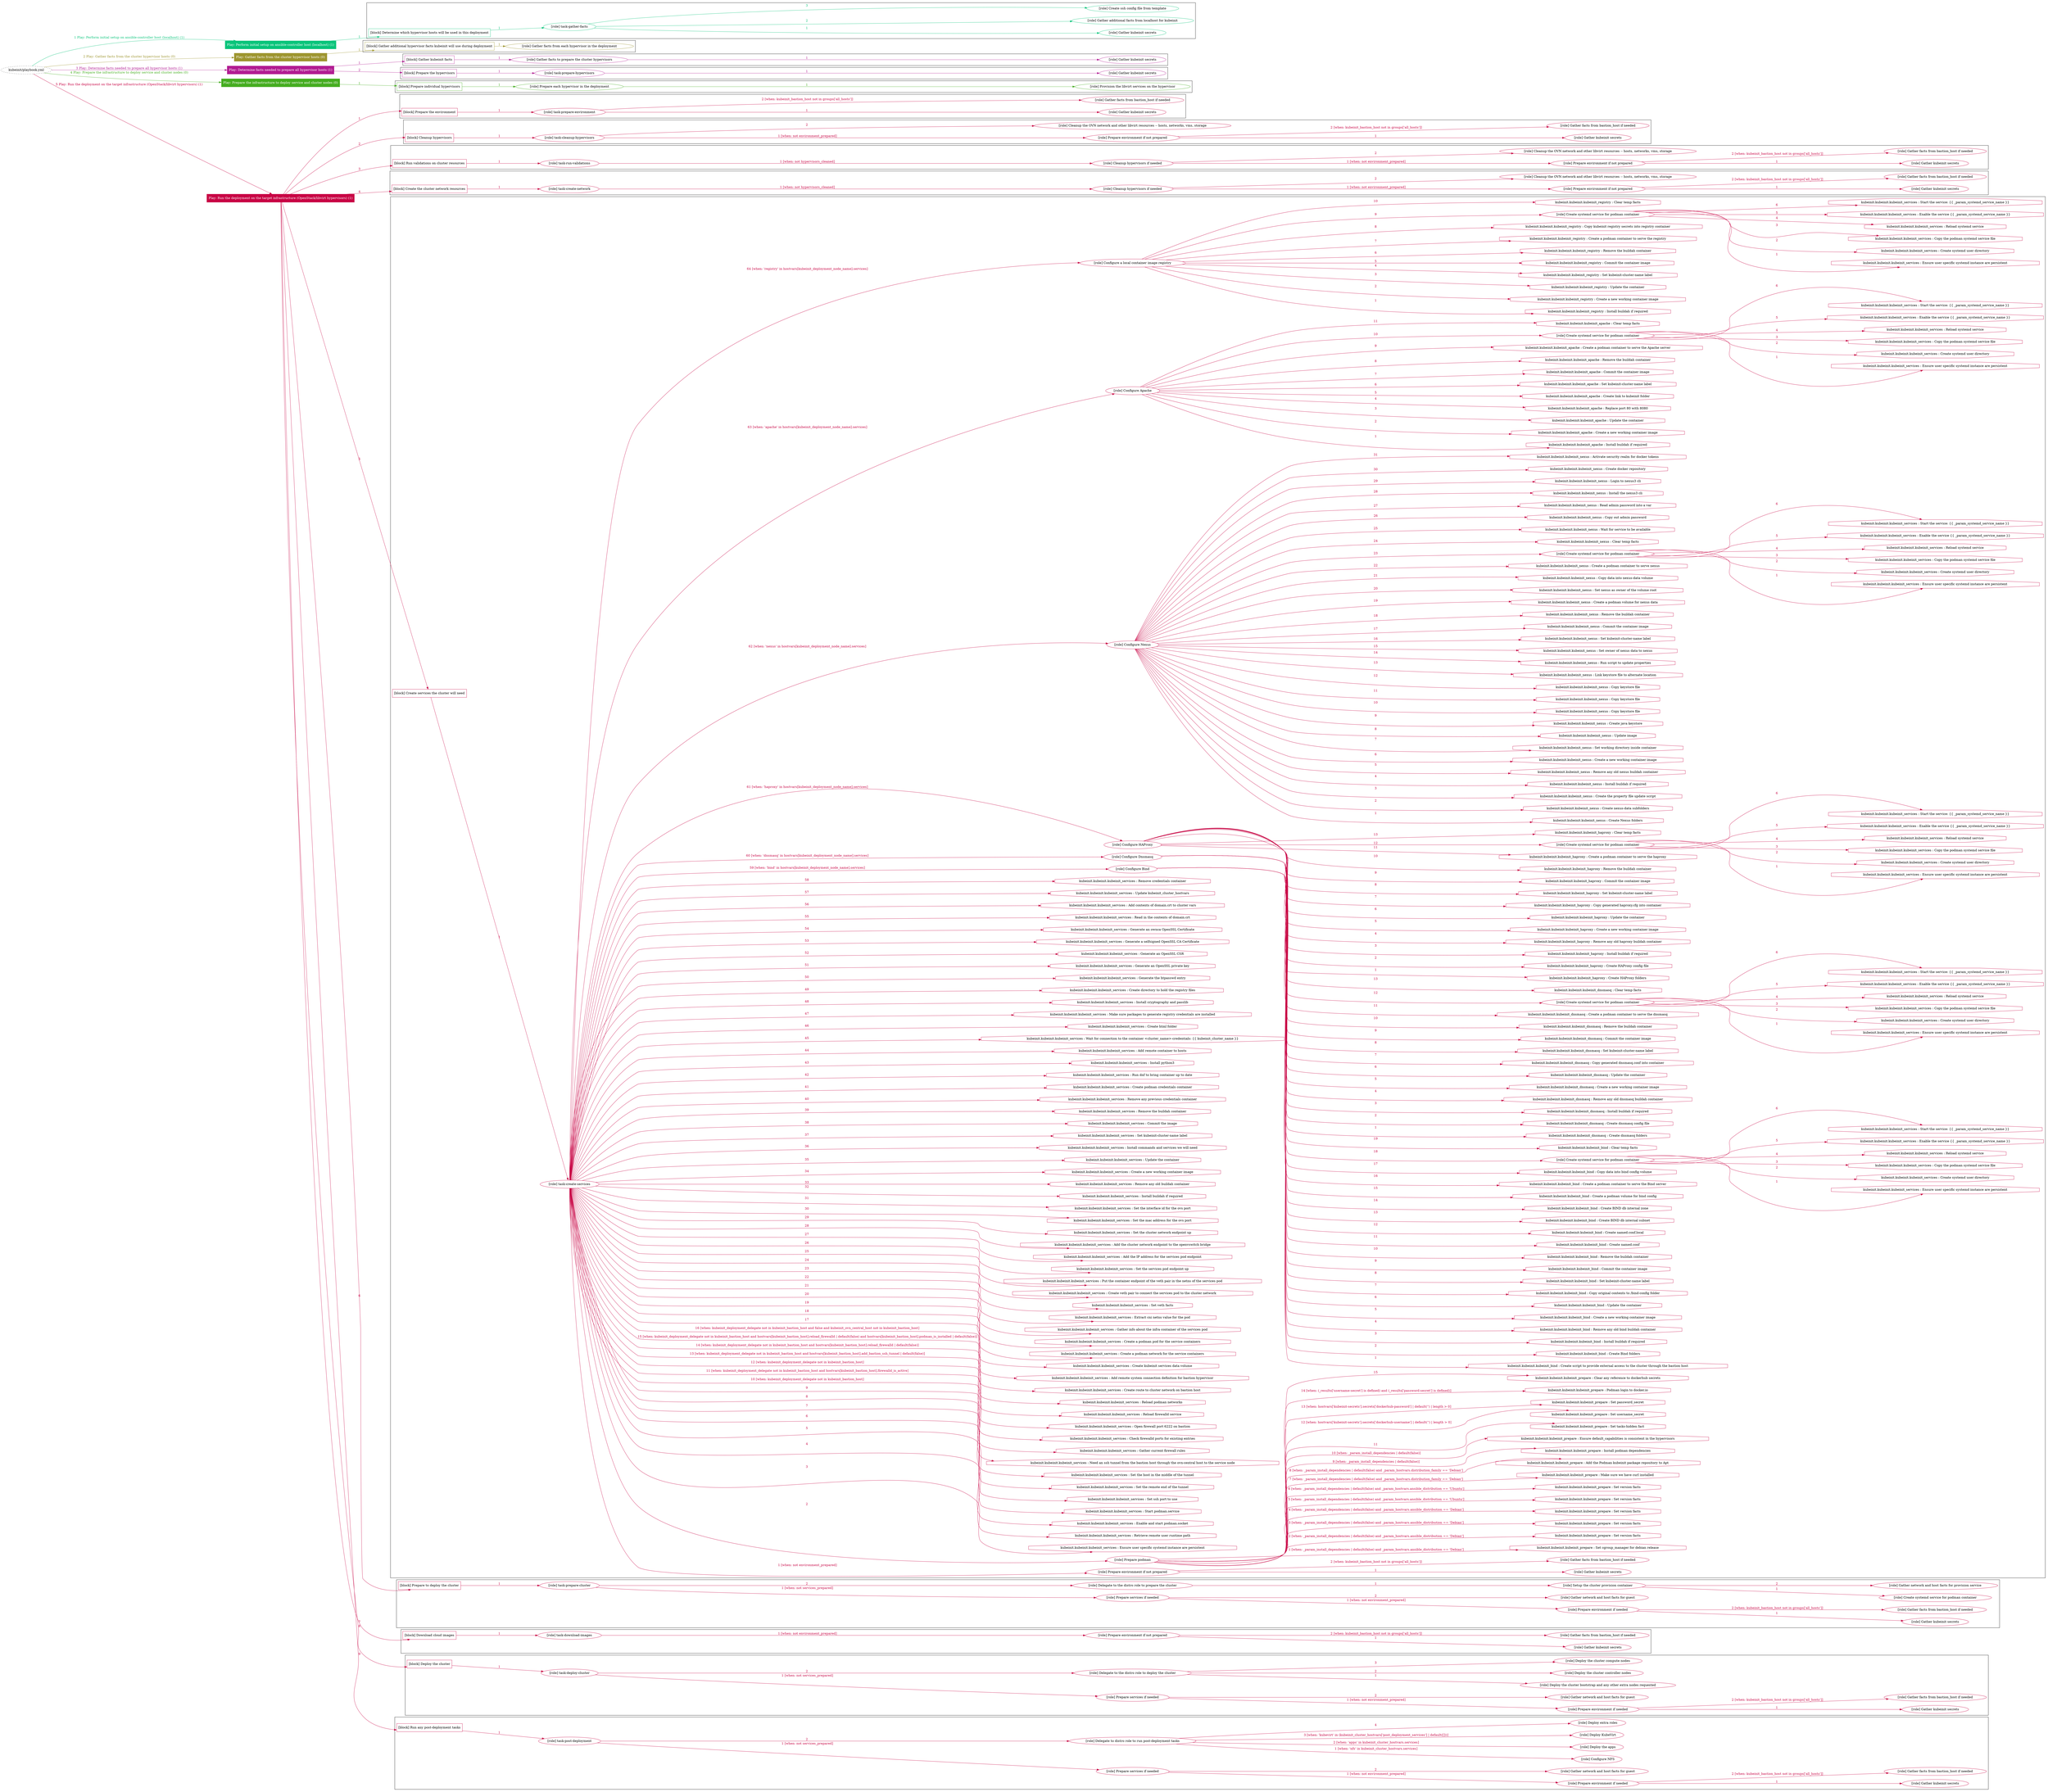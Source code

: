 digraph {
	graph [concentrate=true ordering=in rankdir=LR ratio=fill]
	edge [esep=5 sep=10]
	"kubeinit/playbook.yml" [URL="/home/runner/work/kubeinit/kubeinit/kubeinit/playbook.yml" id=playbook_a43979dc style=dotted]
	"kubeinit/playbook.yml" -> play_bb933d99 [label="1 Play: Perform initial setup on ansible-controller host (localhost) (1)" color="#08c47a" fontcolor="#08c47a" id=edge_play_bb933d99 labeltooltip="1 Play: Perform initial setup on ansible-controller host (localhost) (1)" tooltip="1 Play: Perform initial setup on ansible-controller host (localhost) (1)"]
	subgraph "Play: Perform initial setup on ansible-controller host (localhost) (1)" {
		play_bb933d99 [label="Play: Perform initial setup on ansible-controller host (localhost) (1)" URL="/home/runner/work/kubeinit/kubeinit/kubeinit/playbook.yml" color="#08c47a" fontcolor="#ffffff" id=play_bb933d99 shape=box style=filled tooltip=localhost]
		play_bb933d99 -> block_99599d6b [label=1 color="#08c47a" fontcolor="#08c47a" id=edge_block_99599d6b labeltooltip=1 tooltip=1]
		subgraph cluster_block_99599d6b {
			block_99599d6b [label="[block] Determine which hypervisor hosts will be used in this deployment" URL="/home/runner/work/kubeinit/kubeinit/kubeinit/playbook.yml" color="#08c47a" id=block_99599d6b labeltooltip="Determine which hypervisor hosts will be used in this deployment" shape=box tooltip="Determine which hypervisor hosts will be used in this deployment"]
			block_99599d6b -> role_7cde4da6 [label="1 " color="#08c47a" fontcolor="#08c47a" id=edge_role_7cde4da6 labeltooltip="1 " tooltip="1 "]
			subgraph "task-gather-facts" {
				role_7cde4da6 [label="[role] task-gather-facts" URL="/home/runner/work/kubeinit/kubeinit/kubeinit/playbook.yml" color="#08c47a" id=role_7cde4da6 tooltip="task-gather-facts"]
				role_7cde4da6 -> role_d3fc8168 [label="1 " color="#08c47a" fontcolor="#08c47a" id=edge_role_d3fc8168 labeltooltip="1 " tooltip="1 "]
				subgraph "Gather kubeinit secrets" {
					role_d3fc8168 [label="[role] Gather kubeinit secrets" URL="/home/runner/.ansible/collections/ansible_collections/kubeinit/kubeinit/roles/kubeinit_prepare/tasks/build_hypervisors_group.yml" color="#08c47a" id=role_d3fc8168 tooltip="Gather kubeinit secrets"]
				}
				role_7cde4da6 -> role_a2801f82 [label="2 " color="#08c47a" fontcolor="#08c47a" id=edge_role_a2801f82 labeltooltip="2 " tooltip="2 "]
				subgraph "Gather additional facts from localhost for kubeinit" {
					role_a2801f82 [label="[role] Gather additional facts from localhost for kubeinit" URL="/home/runner/.ansible/collections/ansible_collections/kubeinit/kubeinit/roles/kubeinit_prepare/tasks/build_hypervisors_group.yml" color="#08c47a" id=role_a2801f82 tooltip="Gather additional facts from localhost for kubeinit"]
				}
				role_7cde4da6 -> role_43a9a0d0 [label="3 " color="#08c47a" fontcolor="#08c47a" id=edge_role_43a9a0d0 labeltooltip="3 " tooltip="3 "]
				subgraph "Create ssh config file from template" {
					role_43a9a0d0 [label="[role] Create ssh config file from template" URL="/home/runner/.ansible/collections/ansible_collections/kubeinit/kubeinit/roles/kubeinit_prepare/tasks/build_hypervisors_group.yml" color="#08c47a" id=role_43a9a0d0 tooltip="Create ssh config file from template"]
				}
			}
		}
	}
	"kubeinit/playbook.yml" -> play_86f2c1d1 [label="2 Play: Gather facts from the cluster hypervisor hosts (0)" color="#9d952f" fontcolor="#9d952f" id=edge_play_86f2c1d1 labeltooltip="2 Play: Gather facts from the cluster hypervisor hosts (0)" tooltip="2 Play: Gather facts from the cluster hypervisor hosts (0)"]
	subgraph "Play: Gather facts from the cluster hypervisor hosts (0)" {
		play_86f2c1d1 [label="Play: Gather facts from the cluster hypervisor hosts (0)" URL="/home/runner/work/kubeinit/kubeinit/kubeinit/playbook.yml" color="#9d952f" fontcolor="#ffffff" id=play_86f2c1d1 shape=box style=filled tooltip="Play: Gather facts from the cluster hypervisor hosts (0)"]
		play_86f2c1d1 -> block_7160482b [label=1 color="#9d952f" fontcolor="#9d952f" id=edge_block_7160482b labeltooltip=1 tooltip=1]
		subgraph cluster_block_7160482b {
			block_7160482b [label="[block] Gather additional hypervisor facts kubeinit will use during deployment" URL="/home/runner/work/kubeinit/kubeinit/kubeinit/playbook.yml" color="#9d952f" id=block_7160482b labeltooltip="Gather additional hypervisor facts kubeinit will use during deployment" shape=box tooltip="Gather additional hypervisor facts kubeinit will use during deployment"]
			block_7160482b -> role_4f0be2be [label="1 " color="#9d952f" fontcolor="#9d952f" id=edge_role_4f0be2be labeltooltip="1 " tooltip="1 "]
			subgraph "Gather facts from each hypervisor in the deployment" {
				role_4f0be2be [label="[role] Gather facts from each hypervisor in the deployment" URL="/home/runner/work/kubeinit/kubeinit/kubeinit/playbook.yml" color="#9d952f" id=role_4f0be2be tooltip="Gather facts from each hypervisor in the deployment"]
			}
		}
	}
	"kubeinit/playbook.yml" -> play_bdf17efe [label="3 Play: Determine facts needed to prepare all hypervisor hosts (1)" color="#b11b92" fontcolor="#b11b92" id=edge_play_bdf17efe labeltooltip="3 Play: Determine facts needed to prepare all hypervisor hosts (1)" tooltip="3 Play: Determine facts needed to prepare all hypervisor hosts (1)"]
	subgraph "Play: Determine facts needed to prepare all hypervisor hosts (1)" {
		play_bdf17efe [label="Play: Determine facts needed to prepare all hypervisor hosts (1)" URL="/home/runner/work/kubeinit/kubeinit/kubeinit/playbook.yml" color="#b11b92" fontcolor="#ffffff" id=play_bdf17efe shape=box style=filled tooltip=localhost]
		play_bdf17efe -> block_c8557850 [label=1 color="#b11b92" fontcolor="#b11b92" id=edge_block_c8557850 labeltooltip=1 tooltip=1]
		subgraph cluster_block_c8557850 {
			block_c8557850 [label="[block] Gather kubeinit facts" URL="/home/runner/work/kubeinit/kubeinit/kubeinit/playbook.yml" color="#b11b92" id=block_c8557850 labeltooltip="Gather kubeinit facts" shape=box tooltip="Gather kubeinit facts"]
			block_c8557850 -> role_1d3acc44 [label="1 " color="#b11b92" fontcolor="#b11b92" id=edge_role_1d3acc44 labeltooltip="1 " tooltip="1 "]
			subgraph "Gather facts to prepare the cluster hypervisors" {
				role_1d3acc44 [label="[role] Gather facts to prepare the cluster hypervisors" URL="/home/runner/work/kubeinit/kubeinit/kubeinit/playbook.yml" color="#b11b92" id=role_1d3acc44 tooltip="Gather facts to prepare the cluster hypervisors"]
				role_1d3acc44 -> role_2ed41f50 [label="1 " color="#b11b92" fontcolor="#b11b92" id=edge_role_2ed41f50 labeltooltip="1 " tooltip="1 "]
				subgraph "Gather kubeinit secrets" {
					role_2ed41f50 [label="[role] Gather kubeinit secrets" URL="/home/runner/.ansible/collections/ansible_collections/kubeinit/kubeinit/roles/kubeinit_prepare/tasks/gather_kubeinit_facts.yml" color="#b11b92" id=role_2ed41f50 tooltip="Gather kubeinit secrets"]
				}
			}
		}
		play_bdf17efe -> block_eb1a2fe8 [label=2 color="#b11b92" fontcolor="#b11b92" id=edge_block_eb1a2fe8 labeltooltip=2 tooltip=2]
		subgraph cluster_block_eb1a2fe8 {
			block_eb1a2fe8 [label="[block] Prepare the hypervisors" URL="/home/runner/work/kubeinit/kubeinit/kubeinit/playbook.yml" color="#b11b92" id=block_eb1a2fe8 labeltooltip="Prepare the hypervisors" shape=box tooltip="Prepare the hypervisors"]
			block_eb1a2fe8 -> role_c360cc80 [label="1 " color="#b11b92" fontcolor="#b11b92" id=edge_role_c360cc80 labeltooltip="1 " tooltip="1 "]
			subgraph "task-prepare-hypervisors" {
				role_c360cc80 [label="[role] task-prepare-hypervisors" URL="/home/runner/work/kubeinit/kubeinit/kubeinit/playbook.yml" color="#b11b92" id=role_c360cc80 tooltip="task-prepare-hypervisors"]
				role_c360cc80 -> role_7bc5721a [label="1 " color="#b11b92" fontcolor="#b11b92" id=edge_role_7bc5721a labeltooltip="1 " tooltip="1 "]
				subgraph "Gather kubeinit secrets" {
					role_7bc5721a [label="[role] Gather kubeinit secrets" URL="/home/runner/.ansible/collections/ansible_collections/kubeinit/kubeinit/roles/kubeinit_prepare/tasks/gather_kubeinit_facts.yml" color="#b11b92" id=role_7bc5721a tooltip="Gather kubeinit secrets"]
				}
			}
		}
	}
	"kubeinit/playbook.yml" -> play_12f2d37c [label="4 Play: Prepare the infrastructure to deploy service and cluster nodes (0)" color="#44ad1f" fontcolor="#44ad1f" id=edge_play_12f2d37c labeltooltip="4 Play: Prepare the infrastructure to deploy service and cluster nodes (0)" tooltip="4 Play: Prepare the infrastructure to deploy service and cluster nodes (0)"]
	subgraph "Play: Prepare the infrastructure to deploy service and cluster nodes (0)" {
		play_12f2d37c [label="Play: Prepare the infrastructure to deploy service and cluster nodes (0)" URL="/home/runner/work/kubeinit/kubeinit/kubeinit/playbook.yml" color="#44ad1f" fontcolor="#ffffff" id=play_12f2d37c shape=box style=filled tooltip="Play: Prepare the infrastructure to deploy service and cluster nodes (0)"]
		play_12f2d37c -> block_6d74842e [label=1 color="#44ad1f" fontcolor="#44ad1f" id=edge_block_6d74842e labeltooltip=1 tooltip=1]
		subgraph cluster_block_6d74842e {
			block_6d74842e [label="[block] Prepare individual hypervisors" URL="/home/runner/work/kubeinit/kubeinit/kubeinit/playbook.yml" color="#44ad1f" id=block_6d74842e labeltooltip="Prepare individual hypervisors" shape=box tooltip="Prepare individual hypervisors"]
			block_6d74842e -> role_996a521f [label="1 " color="#44ad1f" fontcolor="#44ad1f" id=edge_role_996a521f labeltooltip="1 " tooltip="1 "]
			subgraph "Prepare each hypervisor in the deployment" {
				role_996a521f [label="[role] Prepare each hypervisor in the deployment" URL="/home/runner/work/kubeinit/kubeinit/kubeinit/playbook.yml" color="#44ad1f" id=role_996a521f tooltip="Prepare each hypervisor in the deployment"]
				role_996a521f -> role_be6b1352 [label="1 " color="#44ad1f" fontcolor="#44ad1f" id=edge_role_be6b1352 labeltooltip="1 " tooltip="1 "]
				subgraph "Provision the libvirt services on the hypervisor" {
					role_be6b1352 [label="[role] Provision the libvirt services on the hypervisor" URL="/home/runner/.ansible/collections/ansible_collections/kubeinit/kubeinit/roles/kubeinit_prepare/tasks/prepare_hypervisor.yml" color="#44ad1f" id=role_be6b1352 tooltip="Provision the libvirt services on the hypervisor"]
				}
			}
		}
	}
	"kubeinit/playbook.yml" -> play_bfc9123f [label="5 Play: Run the deployment on the target infrastructure (OpenStack/libvirt hypervisors) (1)" color="#c80444" fontcolor="#c80444" id=edge_play_bfc9123f labeltooltip="5 Play: Run the deployment on the target infrastructure (OpenStack/libvirt hypervisors) (1)" tooltip="5 Play: Run the deployment on the target infrastructure (OpenStack/libvirt hypervisors) (1)"]
	subgraph "Play: Run the deployment on the target infrastructure (OpenStack/libvirt hypervisors) (1)" {
		play_bfc9123f [label="Play: Run the deployment on the target infrastructure (OpenStack/libvirt hypervisors) (1)" URL="/home/runner/work/kubeinit/kubeinit/kubeinit/playbook.yml" color="#c80444" fontcolor="#ffffff" id=play_bfc9123f shape=box style=filled tooltip=localhost]
		play_bfc9123f -> block_72cd2e0b [label=1 color="#c80444" fontcolor="#c80444" id=edge_block_72cd2e0b labeltooltip=1 tooltip=1]
		subgraph cluster_block_72cd2e0b {
			block_72cd2e0b [label="[block] Prepare the environment" URL="/home/runner/work/kubeinit/kubeinit/kubeinit/playbook.yml" color="#c80444" id=block_72cd2e0b labeltooltip="Prepare the environment" shape=box tooltip="Prepare the environment"]
			block_72cd2e0b -> role_2e34a2ba [label="1 " color="#c80444" fontcolor="#c80444" id=edge_role_2e34a2ba labeltooltip="1 " tooltip="1 "]
			subgraph "task-prepare-environment" {
				role_2e34a2ba [label="[role] task-prepare-environment" URL="/home/runner/work/kubeinit/kubeinit/kubeinit/playbook.yml" color="#c80444" id=role_2e34a2ba tooltip="task-prepare-environment"]
				role_2e34a2ba -> role_787b82b3 [label="1 " color="#c80444" fontcolor="#c80444" id=edge_role_787b82b3 labeltooltip="1 " tooltip="1 "]
				subgraph "Gather kubeinit secrets" {
					role_787b82b3 [label="[role] Gather kubeinit secrets" URL="/home/runner/.ansible/collections/ansible_collections/kubeinit/kubeinit/roles/kubeinit_prepare/tasks/gather_kubeinit_facts.yml" color="#c80444" id=role_787b82b3 tooltip="Gather kubeinit secrets"]
				}
				role_2e34a2ba -> role_388d89a8 [label="2 [when: kubeinit_bastion_host not in groups['all_hosts']]" color="#c80444" fontcolor="#c80444" id=edge_role_388d89a8 labeltooltip="2 [when: kubeinit_bastion_host not in groups['all_hosts']]" tooltip="2 [when: kubeinit_bastion_host not in groups['all_hosts']]"]
				subgraph "Gather facts from bastion_host if needed" {
					role_388d89a8 [label="[role] Gather facts from bastion_host if needed" URL="/home/runner/.ansible/collections/ansible_collections/kubeinit/kubeinit/roles/kubeinit_prepare/tasks/main.yml" color="#c80444" id=role_388d89a8 tooltip="Gather facts from bastion_host if needed"]
				}
			}
		}
		play_bfc9123f -> block_12d5eb1b [label=2 color="#c80444" fontcolor="#c80444" id=edge_block_12d5eb1b labeltooltip=2 tooltip=2]
		subgraph cluster_block_12d5eb1b {
			block_12d5eb1b [label="[block] Cleanup hypervisors" URL="/home/runner/work/kubeinit/kubeinit/kubeinit/playbook.yml" color="#c80444" id=block_12d5eb1b labeltooltip="Cleanup hypervisors" shape=box tooltip="Cleanup hypervisors"]
			block_12d5eb1b -> role_31a76df6 [label="1 " color="#c80444" fontcolor="#c80444" id=edge_role_31a76df6 labeltooltip="1 " tooltip="1 "]
			subgraph "task-cleanup-hypervisors" {
				role_31a76df6 [label="[role] task-cleanup-hypervisors" URL="/home/runner/work/kubeinit/kubeinit/kubeinit/playbook.yml" color="#c80444" id=role_31a76df6 tooltip="task-cleanup-hypervisors"]
				role_31a76df6 -> role_d037415b [label="1 [when: not environment_prepared]" color="#c80444" fontcolor="#c80444" id=edge_role_d037415b labeltooltip="1 [when: not environment_prepared]" tooltip="1 [when: not environment_prepared]"]
				subgraph "Prepare environment if not prepared" {
					role_d037415b [label="[role] Prepare environment if not prepared" URL="/home/runner/.ansible/collections/ansible_collections/kubeinit/kubeinit/roles/kubeinit_libvirt/tasks/cleanup_hypervisors.yml" color="#c80444" id=role_d037415b tooltip="Prepare environment if not prepared"]
					role_d037415b -> role_a5785c4d [label="1 " color="#c80444" fontcolor="#c80444" id=edge_role_a5785c4d labeltooltip="1 " tooltip="1 "]
					subgraph "Gather kubeinit secrets" {
						role_a5785c4d [label="[role] Gather kubeinit secrets" URL="/home/runner/.ansible/collections/ansible_collections/kubeinit/kubeinit/roles/kubeinit_prepare/tasks/gather_kubeinit_facts.yml" color="#c80444" id=role_a5785c4d tooltip="Gather kubeinit secrets"]
					}
					role_d037415b -> role_28ce2d93 [label="2 [when: kubeinit_bastion_host not in groups['all_hosts']]" color="#c80444" fontcolor="#c80444" id=edge_role_28ce2d93 labeltooltip="2 [when: kubeinit_bastion_host not in groups['all_hosts']]" tooltip="2 [when: kubeinit_bastion_host not in groups['all_hosts']]"]
					subgraph "Gather facts from bastion_host if needed" {
						role_28ce2d93 [label="[role] Gather facts from bastion_host if needed" URL="/home/runner/.ansible/collections/ansible_collections/kubeinit/kubeinit/roles/kubeinit_prepare/tasks/main.yml" color="#c80444" id=role_28ce2d93 tooltip="Gather facts from bastion_host if needed"]
					}
				}
				role_31a76df6 -> role_56bef067 [label="2 " color="#c80444" fontcolor="#c80444" id=edge_role_56bef067 labeltooltip="2 " tooltip="2 "]
				subgraph "Cleanup the OVN network and other libvirt resources -- hosts, networks, vms, storage" {
					role_56bef067 [label="[role] Cleanup the OVN network and other libvirt resources -- hosts, networks, vms, storage" URL="/home/runner/.ansible/collections/ansible_collections/kubeinit/kubeinit/roles/kubeinit_libvirt/tasks/cleanup_hypervisors.yml" color="#c80444" id=role_56bef067 tooltip="Cleanup the OVN network and other libvirt resources -- hosts, networks, vms, storage"]
				}
			}
		}
		play_bfc9123f -> block_889f140e [label=3 color="#c80444" fontcolor="#c80444" id=edge_block_889f140e labeltooltip=3 tooltip=3]
		subgraph cluster_block_889f140e {
			block_889f140e [label="[block] Run validations on cluster resources" URL="/home/runner/work/kubeinit/kubeinit/kubeinit/playbook.yml" color="#c80444" id=block_889f140e labeltooltip="Run validations on cluster resources" shape=box tooltip="Run validations on cluster resources"]
			block_889f140e -> role_92a5704c [label="1 " color="#c80444" fontcolor="#c80444" id=edge_role_92a5704c labeltooltip="1 " tooltip="1 "]
			subgraph "task-run-validations" {
				role_92a5704c [label="[role] task-run-validations" URL="/home/runner/work/kubeinit/kubeinit/kubeinit/playbook.yml" color="#c80444" id=role_92a5704c tooltip="task-run-validations"]
				role_92a5704c -> role_98d59ba7 [label="1 [when: not hypervisors_cleaned]" color="#c80444" fontcolor="#c80444" id=edge_role_98d59ba7 labeltooltip="1 [when: not hypervisors_cleaned]" tooltip="1 [when: not hypervisors_cleaned]"]
				subgraph "Cleanup hypervisors if needed" {
					role_98d59ba7 [label="[role] Cleanup hypervisors if needed" URL="/home/runner/.ansible/collections/ansible_collections/kubeinit/kubeinit/roles/kubeinit_validations/tasks/main.yml" color="#c80444" id=role_98d59ba7 tooltip="Cleanup hypervisors if needed"]
					role_98d59ba7 -> role_dba35476 [label="1 [when: not environment_prepared]" color="#c80444" fontcolor="#c80444" id=edge_role_dba35476 labeltooltip="1 [when: not environment_prepared]" tooltip="1 [when: not environment_prepared]"]
					subgraph "Prepare environment if not prepared" {
						role_dba35476 [label="[role] Prepare environment if not prepared" URL="/home/runner/.ansible/collections/ansible_collections/kubeinit/kubeinit/roles/kubeinit_libvirt/tasks/cleanup_hypervisors.yml" color="#c80444" id=role_dba35476 tooltip="Prepare environment if not prepared"]
						role_dba35476 -> role_8c0b8bbc [label="1 " color="#c80444" fontcolor="#c80444" id=edge_role_8c0b8bbc labeltooltip="1 " tooltip="1 "]
						subgraph "Gather kubeinit secrets" {
							role_8c0b8bbc [label="[role] Gather kubeinit secrets" URL="/home/runner/.ansible/collections/ansible_collections/kubeinit/kubeinit/roles/kubeinit_prepare/tasks/gather_kubeinit_facts.yml" color="#c80444" id=role_8c0b8bbc tooltip="Gather kubeinit secrets"]
						}
						role_dba35476 -> role_9d1b3e58 [label="2 [when: kubeinit_bastion_host not in groups['all_hosts']]" color="#c80444" fontcolor="#c80444" id=edge_role_9d1b3e58 labeltooltip="2 [when: kubeinit_bastion_host not in groups['all_hosts']]" tooltip="2 [when: kubeinit_bastion_host not in groups['all_hosts']]"]
						subgraph "Gather facts from bastion_host if needed" {
							role_9d1b3e58 [label="[role] Gather facts from bastion_host if needed" URL="/home/runner/.ansible/collections/ansible_collections/kubeinit/kubeinit/roles/kubeinit_prepare/tasks/main.yml" color="#c80444" id=role_9d1b3e58 tooltip="Gather facts from bastion_host if needed"]
						}
					}
					role_98d59ba7 -> role_7f74b067 [label="2 " color="#c80444" fontcolor="#c80444" id=edge_role_7f74b067 labeltooltip="2 " tooltip="2 "]
					subgraph "Cleanup the OVN network and other libvirt resources -- hosts, networks, vms, storage" {
						role_7f74b067 [label="[role] Cleanup the OVN network and other libvirt resources -- hosts, networks, vms, storage" URL="/home/runner/.ansible/collections/ansible_collections/kubeinit/kubeinit/roles/kubeinit_libvirt/tasks/cleanup_hypervisors.yml" color="#c80444" id=role_7f74b067 tooltip="Cleanup the OVN network and other libvirt resources -- hosts, networks, vms, storage"]
					}
				}
			}
		}
		play_bfc9123f -> block_41f2abbc [label=4 color="#c80444" fontcolor="#c80444" id=edge_block_41f2abbc labeltooltip=4 tooltip=4]
		subgraph cluster_block_41f2abbc {
			block_41f2abbc [label="[block] Create the cluster network resources" URL="/home/runner/work/kubeinit/kubeinit/kubeinit/playbook.yml" color="#c80444" id=block_41f2abbc labeltooltip="Create the cluster network resources" shape=box tooltip="Create the cluster network resources"]
			block_41f2abbc -> role_5b819999 [label="1 " color="#c80444" fontcolor="#c80444" id=edge_role_5b819999 labeltooltip="1 " tooltip="1 "]
			subgraph "task-create-network" {
				role_5b819999 [label="[role] task-create-network" URL="/home/runner/work/kubeinit/kubeinit/kubeinit/playbook.yml" color="#c80444" id=role_5b819999 tooltip="task-create-network"]
				role_5b819999 -> role_6818d88d [label="1 [when: not hypervisors_cleaned]" color="#c80444" fontcolor="#c80444" id=edge_role_6818d88d labeltooltip="1 [when: not hypervisors_cleaned]" tooltip="1 [when: not hypervisors_cleaned]"]
				subgraph "Cleanup hypervisors if needed" {
					role_6818d88d [label="[role] Cleanup hypervisors if needed" URL="/home/runner/.ansible/collections/ansible_collections/kubeinit/kubeinit/roles/kubeinit_libvirt/tasks/create_network.yml" color="#c80444" id=role_6818d88d tooltip="Cleanup hypervisors if needed"]
					role_6818d88d -> role_8cfe92ac [label="1 [when: not environment_prepared]" color="#c80444" fontcolor="#c80444" id=edge_role_8cfe92ac labeltooltip="1 [when: not environment_prepared]" tooltip="1 [when: not environment_prepared]"]
					subgraph "Prepare environment if not prepared" {
						role_8cfe92ac [label="[role] Prepare environment if not prepared" URL="/home/runner/.ansible/collections/ansible_collections/kubeinit/kubeinit/roles/kubeinit_libvirt/tasks/cleanup_hypervisors.yml" color="#c80444" id=role_8cfe92ac tooltip="Prepare environment if not prepared"]
						role_8cfe92ac -> role_24de392e [label="1 " color="#c80444" fontcolor="#c80444" id=edge_role_24de392e labeltooltip="1 " tooltip="1 "]
						subgraph "Gather kubeinit secrets" {
							role_24de392e [label="[role] Gather kubeinit secrets" URL="/home/runner/.ansible/collections/ansible_collections/kubeinit/kubeinit/roles/kubeinit_prepare/tasks/gather_kubeinit_facts.yml" color="#c80444" id=role_24de392e tooltip="Gather kubeinit secrets"]
						}
						role_8cfe92ac -> role_16ab0ae2 [label="2 [when: kubeinit_bastion_host not in groups['all_hosts']]" color="#c80444" fontcolor="#c80444" id=edge_role_16ab0ae2 labeltooltip="2 [when: kubeinit_bastion_host not in groups['all_hosts']]" tooltip="2 [when: kubeinit_bastion_host not in groups['all_hosts']]"]
						subgraph "Gather facts from bastion_host if needed" {
							role_16ab0ae2 [label="[role] Gather facts from bastion_host if needed" URL="/home/runner/.ansible/collections/ansible_collections/kubeinit/kubeinit/roles/kubeinit_prepare/tasks/main.yml" color="#c80444" id=role_16ab0ae2 tooltip="Gather facts from bastion_host if needed"]
						}
					}
					role_6818d88d -> role_e03ed7f8 [label="2 " color="#c80444" fontcolor="#c80444" id=edge_role_e03ed7f8 labeltooltip="2 " tooltip="2 "]
					subgraph "Cleanup the OVN network and other libvirt resources -- hosts, networks, vms, storage" {
						role_e03ed7f8 [label="[role] Cleanup the OVN network and other libvirt resources -- hosts, networks, vms, storage" URL="/home/runner/.ansible/collections/ansible_collections/kubeinit/kubeinit/roles/kubeinit_libvirt/tasks/cleanup_hypervisors.yml" color="#c80444" id=role_e03ed7f8 tooltip="Cleanup the OVN network and other libvirt resources -- hosts, networks, vms, storage"]
					}
				}
			}
		}
		play_bfc9123f -> block_1ba3f7d3 [label=5 color="#c80444" fontcolor="#c80444" id=edge_block_1ba3f7d3 labeltooltip=5 tooltip=5]
		subgraph cluster_block_1ba3f7d3 {
			block_1ba3f7d3 [label="[block] Create services the cluster will need" URL="/home/runner/work/kubeinit/kubeinit/kubeinit/playbook.yml" color="#c80444" id=block_1ba3f7d3 labeltooltip="Create services the cluster will need" shape=box tooltip="Create services the cluster will need"]
			block_1ba3f7d3 -> role_eeeb676c [label="1 " color="#c80444" fontcolor="#c80444" id=edge_role_eeeb676c labeltooltip="1 " tooltip="1 "]
			subgraph "task-create-services" {
				role_eeeb676c [label="[role] task-create-services" URL="/home/runner/work/kubeinit/kubeinit/kubeinit/playbook.yml" color="#c80444" id=role_eeeb676c tooltip="task-create-services"]
				role_eeeb676c -> role_e2e0158f [label="1 [when: not environment_prepared]" color="#c80444" fontcolor="#c80444" id=edge_role_e2e0158f labeltooltip="1 [when: not environment_prepared]" tooltip="1 [when: not environment_prepared]"]
				subgraph "Prepare environment if not prepared" {
					role_e2e0158f [label="[role] Prepare environment if not prepared" URL="/home/runner/.ansible/collections/ansible_collections/kubeinit/kubeinit/roles/kubeinit_services/tasks/main.yml" color="#c80444" id=role_e2e0158f tooltip="Prepare environment if not prepared"]
					role_e2e0158f -> role_5a491520 [label="1 " color="#c80444" fontcolor="#c80444" id=edge_role_5a491520 labeltooltip="1 " tooltip="1 "]
					subgraph "Gather kubeinit secrets" {
						role_5a491520 [label="[role] Gather kubeinit secrets" URL="/home/runner/.ansible/collections/ansible_collections/kubeinit/kubeinit/roles/kubeinit_prepare/tasks/gather_kubeinit_facts.yml" color="#c80444" id=role_5a491520 tooltip="Gather kubeinit secrets"]
					}
					role_e2e0158f -> role_93ac590e [label="2 [when: kubeinit_bastion_host not in groups['all_hosts']]" color="#c80444" fontcolor="#c80444" id=edge_role_93ac590e labeltooltip="2 [when: kubeinit_bastion_host not in groups['all_hosts']]" tooltip="2 [when: kubeinit_bastion_host not in groups['all_hosts']]"]
					subgraph "Gather facts from bastion_host if needed" {
						role_93ac590e [label="[role] Gather facts from bastion_host if needed" URL="/home/runner/.ansible/collections/ansible_collections/kubeinit/kubeinit/roles/kubeinit_prepare/tasks/main.yml" color="#c80444" id=role_93ac590e tooltip="Gather facts from bastion_host if needed"]
					}
				}
				role_eeeb676c -> role_95da7c95 [label="2 " color="#c80444" fontcolor="#c80444" id=edge_role_95da7c95 labeltooltip="2 " tooltip="2 "]
				subgraph "Prepare podman" {
					role_95da7c95 [label="[role] Prepare podman" URL="/home/runner/.ansible/collections/ansible_collections/kubeinit/kubeinit/roles/kubeinit_services/tasks/00_create_service_pod.yml" color="#c80444" id=role_95da7c95 tooltip="Prepare podman"]
					task_61985594 [label="kubeinit.kubeinit.kubeinit_prepare : Set cgroup_manager for debian release" URL="/home/runner/.ansible/collections/ansible_collections/kubeinit/kubeinit/roles/kubeinit_prepare/tasks/prepare_podman.yml" color="#c80444" id=task_61985594 shape=octagon tooltip="kubeinit.kubeinit.kubeinit_prepare : Set cgroup_manager for debian release"]
					role_95da7c95 -> task_61985594 [label="1 [when: _param_install_dependencies | default(false) and _param_hostvars.ansible_distribution == 'Debian']" color="#c80444" fontcolor="#c80444" id=edge_task_61985594 labeltooltip="1 [when: _param_install_dependencies | default(false) and _param_hostvars.ansible_distribution == 'Debian']" tooltip="1 [when: _param_install_dependencies | default(false) and _param_hostvars.ansible_distribution == 'Debian']"]
					task_2cd54040 [label="kubeinit.kubeinit.kubeinit_prepare : Set version facts" URL="/home/runner/.ansible/collections/ansible_collections/kubeinit/kubeinit/roles/kubeinit_prepare/tasks/prepare_podman.yml" color="#c80444" id=task_2cd54040 shape=octagon tooltip="kubeinit.kubeinit.kubeinit_prepare : Set version facts"]
					role_95da7c95 -> task_2cd54040 [label="2 [when: _param_install_dependencies | default(false) and _param_hostvars.ansible_distribution == 'Debian']" color="#c80444" fontcolor="#c80444" id=edge_task_2cd54040 labeltooltip="2 [when: _param_install_dependencies | default(false) and _param_hostvars.ansible_distribution == 'Debian']" tooltip="2 [when: _param_install_dependencies | default(false) and _param_hostvars.ansible_distribution == 'Debian']"]
					task_cb829576 [label="kubeinit.kubeinit.kubeinit_prepare : Set version facts" URL="/home/runner/.ansible/collections/ansible_collections/kubeinit/kubeinit/roles/kubeinit_prepare/tasks/prepare_podman.yml" color="#c80444" id=task_cb829576 shape=octagon tooltip="kubeinit.kubeinit.kubeinit_prepare : Set version facts"]
					role_95da7c95 -> task_cb829576 [label="3 [when: _param_install_dependencies | default(false) and _param_hostvars.ansible_distribution == 'Debian']" color="#c80444" fontcolor="#c80444" id=edge_task_cb829576 labeltooltip="3 [when: _param_install_dependencies | default(false) and _param_hostvars.ansible_distribution == 'Debian']" tooltip="3 [when: _param_install_dependencies | default(false) and _param_hostvars.ansible_distribution == 'Debian']"]
					task_a63af22c [label="kubeinit.kubeinit.kubeinit_prepare : Set version facts" URL="/home/runner/.ansible/collections/ansible_collections/kubeinit/kubeinit/roles/kubeinit_prepare/tasks/prepare_podman.yml" color="#c80444" id=task_a63af22c shape=octagon tooltip="kubeinit.kubeinit.kubeinit_prepare : Set version facts"]
					role_95da7c95 -> task_a63af22c [label="4 [when: _param_install_dependencies | default(false) and _param_hostvars.ansible_distribution == 'Debian']" color="#c80444" fontcolor="#c80444" id=edge_task_a63af22c labeltooltip="4 [when: _param_install_dependencies | default(false) and _param_hostvars.ansible_distribution == 'Debian']" tooltip="4 [when: _param_install_dependencies | default(false) and _param_hostvars.ansible_distribution == 'Debian']"]
					task_f46b9cac [label="kubeinit.kubeinit.kubeinit_prepare : Set version facts" URL="/home/runner/.ansible/collections/ansible_collections/kubeinit/kubeinit/roles/kubeinit_prepare/tasks/prepare_podman.yml" color="#c80444" id=task_f46b9cac shape=octagon tooltip="kubeinit.kubeinit.kubeinit_prepare : Set version facts"]
					role_95da7c95 -> task_f46b9cac [label="5 [when: _param_install_dependencies | default(false) and _param_hostvars.ansible_distribution == 'Ubuntu']" color="#c80444" fontcolor="#c80444" id=edge_task_f46b9cac labeltooltip="5 [when: _param_install_dependencies | default(false) and _param_hostvars.ansible_distribution == 'Ubuntu']" tooltip="5 [when: _param_install_dependencies | default(false) and _param_hostvars.ansible_distribution == 'Ubuntu']"]
					task_5b73e6e9 [label="kubeinit.kubeinit.kubeinit_prepare : Set version facts" URL="/home/runner/.ansible/collections/ansible_collections/kubeinit/kubeinit/roles/kubeinit_prepare/tasks/prepare_podman.yml" color="#c80444" id=task_5b73e6e9 shape=octagon tooltip="kubeinit.kubeinit.kubeinit_prepare : Set version facts"]
					role_95da7c95 -> task_5b73e6e9 [label="6 [when: _param_install_dependencies | default(false) and _param_hostvars.ansible_distribution == 'Ubuntu']" color="#c80444" fontcolor="#c80444" id=edge_task_5b73e6e9 labeltooltip="6 [when: _param_install_dependencies | default(false) and _param_hostvars.ansible_distribution == 'Ubuntu']" tooltip="6 [when: _param_install_dependencies | default(false) and _param_hostvars.ansible_distribution == 'Ubuntu']"]
					task_73736618 [label="kubeinit.kubeinit.kubeinit_prepare : Make sure we have curl installed" URL="/home/runner/.ansible/collections/ansible_collections/kubeinit/kubeinit/roles/kubeinit_prepare/tasks/prepare_podman.yml" color="#c80444" id=task_73736618 shape=octagon tooltip="kubeinit.kubeinit.kubeinit_prepare : Make sure we have curl installed"]
					role_95da7c95 -> task_73736618 [label="7 [when: _param_install_dependencies | default(false) and _param_hostvars.distribution_family == 'Debian']" color="#c80444" fontcolor="#c80444" id=edge_task_73736618 labeltooltip="7 [when: _param_install_dependencies | default(false) and _param_hostvars.distribution_family == 'Debian']" tooltip="7 [when: _param_install_dependencies | default(false) and _param_hostvars.distribution_family == 'Debian']"]
					task_dce88791 [label="kubeinit.kubeinit.kubeinit_prepare : Add the Podman kubeinit package repository to Apt" URL="/home/runner/.ansible/collections/ansible_collections/kubeinit/kubeinit/roles/kubeinit_prepare/tasks/prepare_podman.yml" color="#c80444" id=task_dce88791 shape=octagon tooltip="kubeinit.kubeinit.kubeinit_prepare : Add the Podman kubeinit package repository to Apt"]
					role_95da7c95 -> task_dce88791 [label="8 [when: _param_install_dependencies | default(false) and _param_hostvars.distribution_family == 'Debian']" color="#c80444" fontcolor="#c80444" id=edge_task_dce88791 labeltooltip="8 [when: _param_install_dependencies | default(false) and _param_hostvars.distribution_family == 'Debian']" tooltip="8 [when: _param_install_dependencies | default(false) and _param_hostvars.distribution_family == 'Debian']"]
					task_5c2c6bd3 [label="kubeinit.kubeinit.kubeinit_prepare : Install podman dependencies" URL="/home/runner/.ansible/collections/ansible_collections/kubeinit/kubeinit/roles/kubeinit_prepare/tasks/prepare_podman.yml" color="#c80444" id=task_5c2c6bd3 shape=octagon tooltip="kubeinit.kubeinit.kubeinit_prepare : Install podman dependencies"]
					role_95da7c95 -> task_5c2c6bd3 [label="9 [when: _param_install_dependencies | default(false)]" color="#c80444" fontcolor="#c80444" id=edge_task_5c2c6bd3 labeltooltip="9 [when: _param_install_dependencies | default(false)]" tooltip="9 [when: _param_install_dependencies | default(false)]"]
					task_12a49cd8 [label="kubeinit.kubeinit.kubeinit_prepare : Ensure default_capabilities is consistent in the hypervisors" URL="/home/runner/.ansible/collections/ansible_collections/kubeinit/kubeinit/roles/kubeinit_prepare/tasks/prepare_podman.yml" color="#c80444" id=task_12a49cd8 shape=octagon tooltip="kubeinit.kubeinit.kubeinit_prepare : Ensure default_capabilities is consistent in the hypervisors"]
					role_95da7c95 -> task_12a49cd8 [label="10 [when: _param_install_dependencies | default(false)]" color="#c80444" fontcolor="#c80444" id=edge_task_12a49cd8 labeltooltip="10 [when: _param_install_dependencies | default(false)]" tooltip="10 [when: _param_install_dependencies | default(false)]"]
					task_ec7d701e [label="kubeinit.kubeinit.kubeinit_prepare : Set tasks-hidden fact" URL="/home/runner/.ansible/collections/ansible_collections/kubeinit/kubeinit/roles/kubeinit_prepare/tasks/prepare_podman.yml" color="#c80444" id=task_ec7d701e shape=octagon tooltip="kubeinit.kubeinit.kubeinit_prepare : Set tasks-hidden fact"]
					role_95da7c95 -> task_ec7d701e [label="11 " color="#c80444" fontcolor="#c80444" id=edge_task_ec7d701e labeltooltip="11 " tooltip="11 "]
					task_3d4055df [label="kubeinit.kubeinit.kubeinit_prepare : Set username_secret" URL="/home/runner/.ansible/collections/ansible_collections/kubeinit/kubeinit/roles/kubeinit_prepare/tasks/prepare_podman.yml" color="#c80444" id=task_3d4055df shape=octagon tooltip="kubeinit.kubeinit.kubeinit_prepare : Set username_secret"]
					role_95da7c95 -> task_3d4055df [label="12 [when: hostvars['kubeinit-secrets'].secrets['dockerhub-username'] | default('') | length > 0]" color="#c80444" fontcolor="#c80444" id=edge_task_3d4055df labeltooltip="12 [when: hostvars['kubeinit-secrets'].secrets['dockerhub-username'] | default('') | length > 0]" tooltip="12 [when: hostvars['kubeinit-secrets'].secrets['dockerhub-username'] | default('') | length > 0]"]
					task_0f727340 [label="kubeinit.kubeinit.kubeinit_prepare : Set password_secret" URL="/home/runner/.ansible/collections/ansible_collections/kubeinit/kubeinit/roles/kubeinit_prepare/tasks/prepare_podman.yml" color="#c80444" id=task_0f727340 shape=octagon tooltip="kubeinit.kubeinit.kubeinit_prepare : Set password_secret"]
					role_95da7c95 -> task_0f727340 [label="13 [when: hostvars['kubeinit-secrets'].secrets['dockerhub-password'] | default('') | length > 0]" color="#c80444" fontcolor="#c80444" id=edge_task_0f727340 labeltooltip="13 [when: hostvars['kubeinit-secrets'].secrets['dockerhub-password'] | default('') | length > 0]" tooltip="13 [when: hostvars['kubeinit-secrets'].secrets['dockerhub-password'] | default('') | length > 0]"]
					task_33917d83 [label="kubeinit.kubeinit.kubeinit_prepare : Podman login to docker.io" URL="/home/runner/.ansible/collections/ansible_collections/kubeinit/kubeinit/roles/kubeinit_prepare/tasks/prepare_podman.yml" color="#c80444" id=task_33917d83 shape=octagon tooltip="kubeinit.kubeinit.kubeinit_prepare : Podman login to docker.io"]
					role_95da7c95 -> task_33917d83 [label="14 [when: (_results['username-secret'] is defined) and (_results['password-secret'] is defined)]" color="#c80444" fontcolor="#c80444" id=edge_task_33917d83 labeltooltip="14 [when: (_results['username-secret'] is defined) and (_results['password-secret'] is defined)]" tooltip="14 [when: (_results['username-secret'] is defined) and (_results['password-secret'] is defined)]"]
					task_68129b9d [label="kubeinit.kubeinit.kubeinit_prepare : Clear any reference to dockerhub secrets" URL="/home/runner/.ansible/collections/ansible_collections/kubeinit/kubeinit/roles/kubeinit_prepare/tasks/prepare_podman.yml" color="#c80444" id=task_68129b9d shape=octagon tooltip="kubeinit.kubeinit.kubeinit_prepare : Clear any reference to dockerhub secrets"]
					role_95da7c95 -> task_68129b9d [label="15 " color="#c80444" fontcolor="#c80444" id=edge_task_68129b9d labeltooltip="15 " tooltip="15 "]
				}
				task_258c8764 [label="kubeinit.kubeinit.kubeinit_services : Ensure user specific systemd instance are persistent" URL="/home/runner/.ansible/collections/ansible_collections/kubeinit/kubeinit/roles/kubeinit_services/tasks/00_create_service_pod.yml" color="#c80444" id=task_258c8764 shape=octagon tooltip="kubeinit.kubeinit.kubeinit_services : Ensure user specific systemd instance are persistent"]
				role_eeeb676c -> task_258c8764 [label="3 " color="#c80444" fontcolor="#c80444" id=edge_task_258c8764 labeltooltip="3 " tooltip="3 "]
				task_e001d21a [label="kubeinit.kubeinit.kubeinit_services : Retrieve remote user runtime path" URL="/home/runner/.ansible/collections/ansible_collections/kubeinit/kubeinit/roles/kubeinit_services/tasks/00_create_service_pod.yml" color="#c80444" id=task_e001d21a shape=octagon tooltip="kubeinit.kubeinit.kubeinit_services : Retrieve remote user runtime path"]
				role_eeeb676c -> task_e001d21a [label="4 " color="#c80444" fontcolor="#c80444" id=edge_task_e001d21a labeltooltip="4 " tooltip="4 "]
				task_e2555510 [label="kubeinit.kubeinit.kubeinit_services : Enable and start podman.socket" URL="/home/runner/.ansible/collections/ansible_collections/kubeinit/kubeinit/roles/kubeinit_services/tasks/00_create_service_pod.yml" color="#c80444" id=task_e2555510 shape=octagon tooltip="kubeinit.kubeinit.kubeinit_services : Enable and start podman.socket"]
				role_eeeb676c -> task_e2555510 [label="5 " color="#c80444" fontcolor="#c80444" id=edge_task_e2555510 labeltooltip="5 " tooltip="5 "]
				task_b632b585 [label="kubeinit.kubeinit.kubeinit_services : Start podman.service" URL="/home/runner/.ansible/collections/ansible_collections/kubeinit/kubeinit/roles/kubeinit_services/tasks/00_create_service_pod.yml" color="#c80444" id=task_b632b585 shape=octagon tooltip="kubeinit.kubeinit.kubeinit_services : Start podman.service"]
				role_eeeb676c -> task_b632b585 [label="6 " color="#c80444" fontcolor="#c80444" id=edge_task_b632b585 labeltooltip="6 " tooltip="6 "]
				task_9004dc8f [label="kubeinit.kubeinit.kubeinit_services : Set ssh port to use" URL="/home/runner/.ansible/collections/ansible_collections/kubeinit/kubeinit/roles/kubeinit_services/tasks/00_create_service_pod.yml" color="#c80444" id=task_9004dc8f shape=octagon tooltip="kubeinit.kubeinit.kubeinit_services : Set ssh port to use"]
				role_eeeb676c -> task_9004dc8f [label="7 " color="#c80444" fontcolor="#c80444" id=edge_task_9004dc8f labeltooltip="7 " tooltip="7 "]
				task_b2086f17 [label="kubeinit.kubeinit.kubeinit_services : Set the remote end of the tunnel" URL="/home/runner/.ansible/collections/ansible_collections/kubeinit/kubeinit/roles/kubeinit_services/tasks/00_create_service_pod.yml" color="#c80444" id=task_b2086f17 shape=octagon tooltip="kubeinit.kubeinit.kubeinit_services : Set the remote end of the tunnel"]
				role_eeeb676c -> task_b2086f17 [label="8 " color="#c80444" fontcolor="#c80444" id=edge_task_b2086f17 labeltooltip="8 " tooltip="8 "]
				task_9149856b [label="kubeinit.kubeinit.kubeinit_services : Set the host in the middle of the tunnel" URL="/home/runner/.ansible/collections/ansible_collections/kubeinit/kubeinit/roles/kubeinit_services/tasks/00_create_service_pod.yml" color="#c80444" id=task_9149856b shape=octagon tooltip="kubeinit.kubeinit.kubeinit_services : Set the host in the middle of the tunnel"]
				role_eeeb676c -> task_9149856b [label="9 " color="#c80444" fontcolor="#c80444" id=edge_task_9149856b labeltooltip="9 " tooltip="9 "]
				task_6ea5fad1 [label="kubeinit.kubeinit.kubeinit_services : Need an ssh tunnel from the bastion host through the ovn-central host to the service node" URL="/home/runner/.ansible/collections/ansible_collections/kubeinit/kubeinit/roles/kubeinit_services/tasks/00_create_service_pod.yml" color="#c80444" id=task_6ea5fad1 shape=octagon tooltip="kubeinit.kubeinit.kubeinit_services : Need an ssh tunnel from the bastion host through the ovn-central host to the service node"]
				role_eeeb676c -> task_6ea5fad1 [label="10 [when: kubeinit_deployment_delegate not in kubeinit_bastion_host]" color="#c80444" fontcolor="#c80444" id=edge_task_6ea5fad1 labeltooltip="10 [when: kubeinit_deployment_delegate not in kubeinit_bastion_host]" tooltip="10 [when: kubeinit_deployment_delegate not in kubeinit_bastion_host]"]
				task_d23e2612 [label="kubeinit.kubeinit.kubeinit_services : Gather current firewall rules" URL="/home/runner/.ansible/collections/ansible_collections/kubeinit/kubeinit/roles/kubeinit_services/tasks/00_create_service_pod.yml" color="#c80444" id=task_d23e2612 shape=octagon tooltip="kubeinit.kubeinit.kubeinit_services : Gather current firewall rules"]
				role_eeeb676c -> task_d23e2612 [label="11 [when: kubeinit_deployment_delegate not in kubeinit_bastion_host and hostvars[kubeinit_bastion_host].firewalld_is_active]" color="#c80444" fontcolor="#c80444" id=edge_task_d23e2612 labeltooltip="11 [when: kubeinit_deployment_delegate not in kubeinit_bastion_host and hostvars[kubeinit_bastion_host].firewalld_is_active]" tooltip="11 [when: kubeinit_deployment_delegate not in kubeinit_bastion_host and hostvars[kubeinit_bastion_host].firewalld_is_active]"]
				task_9e46bf40 [label="kubeinit.kubeinit.kubeinit_services : Check firewalld ports for existing entries" URL="/home/runner/.ansible/collections/ansible_collections/kubeinit/kubeinit/roles/kubeinit_services/tasks/00_create_service_pod.yml" color="#c80444" id=task_9e46bf40 shape=octagon tooltip="kubeinit.kubeinit.kubeinit_services : Check firewalld ports for existing entries"]
				role_eeeb676c -> task_9e46bf40 [label="12 [when: kubeinit_deployment_delegate not in kubeinit_bastion_host]" color="#c80444" fontcolor="#c80444" id=edge_task_9e46bf40 labeltooltip="12 [when: kubeinit_deployment_delegate not in kubeinit_bastion_host]" tooltip="12 [when: kubeinit_deployment_delegate not in kubeinit_bastion_host]"]
				task_c8319ff3 [label="kubeinit.kubeinit.kubeinit_services : Open firewall port 6222 on bastion" URL="/home/runner/.ansible/collections/ansible_collections/kubeinit/kubeinit/roles/kubeinit_services/tasks/00_create_service_pod.yml" color="#c80444" id=task_c8319ff3 shape=octagon tooltip="kubeinit.kubeinit.kubeinit_services : Open firewall port 6222 on bastion"]
				role_eeeb676c -> task_c8319ff3 [label="13 [when: kubeinit_deployment_delegate not in kubeinit_bastion_host and hostvars[kubeinit_bastion_host].add_bastion_ssh_tunnel | default(false)]" color="#c80444" fontcolor="#c80444" id=edge_task_c8319ff3 labeltooltip="13 [when: kubeinit_deployment_delegate not in kubeinit_bastion_host and hostvars[kubeinit_bastion_host].add_bastion_ssh_tunnel | default(false)]" tooltip="13 [when: kubeinit_deployment_delegate not in kubeinit_bastion_host and hostvars[kubeinit_bastion_host].add_bastion_ssh_tunnel | default(false)]"]
				task_b67ff9f7 [label="kubeinit.kubeinit.kubeinit_services : Reload firewalld service" URL="/home/runner/.ansible/collections/ansible_collections/kubeinit/kubeinit/roles/kubeinit_services/tasks/00_create_service_pod.yml" color="#c80444" id=task_b67ff9f7 shape=octagon tooltip="kubeinit.kubeinit.kubeinit_services : Reload firewalld service"]
				role_eeeb676c -> task_b67ff9f7 [label="14 [when: kubeinit_deployment_delegate not in kubeinit_bastion_host and hostvars[kubeinit_bastion_host].reload_firewalld | default(false)]" color="#c80444" fontcolor="#c80444" id=edge_task_b67ff9f7 labeltooltip="14 [when: kubeinit_deployment_delegate not in kubeinit_bastion_host and hostvars[kubeinit_bastion_host].reload_firewalld | default(false)]" tooltip="14 [when: kubeinit_deployment_delegate not in kubeinit_bastion_host and hostvars[kubeinit_bastion_host].reload_firewalld | default(false)]"]
				task_3e1c09da [label="kubeinit.kubeinit.kubeinit_services : Reload podman networks" URL="/home/runner/.ansible/collections/ansible_collections/kubeinit/kubeinit/roles/kubeinit_services/tasks/00_create_service_pod.yml" color="#c80444" id=task_3e1c09da shape=octagon tooltip="kubeinit.kubeinit.kubeinit_services : Reload podman networks"]
				role_eeeb676c -> task_3e1c09da [label="15 [when: kubeinit_deployment_delegate not in kubeinit_bastion_host and hostvars[kubeinit_bastion_host].reload_firewalld | default(false) and hostvars[kubeinit_bastion_host].podman_is_installed | default(false)]" color="#c80444" fontcolor="#c80444" id=edge_task_3e1c09da labeltooltip="15 [when: kubeinit_deployment_delegate not in kubeinit_bastion_host and hostvars[kubeinit_bastion_host].reload_firewalld | default(false) and hostvars[kubeinit_bastion_host].podman_is_installed | default(false)]" tooltip="15 [when: kubeinit_deployment_delegate not in kubeinit_bastion_host and hostvars[kubeinit_bastion_host].reload_firewalld | default(false) and hostvars[kubeinit_bastion_host].podman_is_installed | default(false)]"]
				task_872d1f8d [label="kubeinit.kubeinit.kubeinit_services : Create route to cluster network on bastion host" URL="/home/runner/.ansible/collections/ansible_collections/kubeinit/kubeinit/roles/kubeinit_services/tasks/00_create_service_pod.yml" color="#c80444" id=task_872d1f8d shape=octagon tooltip="kubeinit.kubeinit.kubeinit_services : Create route to cluster network on bastion host"]
				role_eeeb676c -> task_872d1f8d [label="16 [when: kubeinit_deployment_delegate not in kubeinit_bastion_host and false and kubeinit_ovn_central_host not in kubeinit_bastion_host]" color="#c80444" fontcolor="#c80444" id=edge_task_872d1f8d labeltooltip="16 [when: kubeinit_deployment_delegate not in kubeinit_bastion_host and false and kubeinit_ovn_central_host not in kubeinit_bastion_host]" tooltip="16 [when: kubeinit_deployment_delegate not in kubeinit_bastion_host and false and kubeinit_ovn_central_host not in kubeinit_bastion_host]"]
				task_45950cb9 [label="kubeinit.kubeinit.kubeinit_services : Add remote system connection definition for bastion hypervisor" URL="/home/runner/.ansible/collections/ansible_collections/kubeinit/kubeinit/roles/kubeinit_services/tasks/00_create_service_pod.yml" color="#c80444" id=task_45950cb9 shape=octagon tooltip="kubeinit.kubeinit.kubeinit_services : Add remote system connection definition for bastion hypervisor"]
				role_eeeb676c -> task_45950cb9 [label="17 " color="#c80444" fontcolor="#c80444" id=edge_task_45950cb9 labeltooltip="17 " tooltip="17 "]
				task_47277d47 [label="kubeinit.kubeinit.kubeinit_services : Create kubeinit services data volume" URL="/home/runner/.ansible/collections/ansible_collections/kubeinit/kubeinit/roles/kubeinit_services/tasks/00_create_service_pod.yml" color="#c80444" id=task_47277d47 shape=octagon tooltip="kubeinit.kubeinit.kubeinit_services : Create kubeinit services data volume"]
				role_eeeb676c -> task_47277d47 [label="18 " color="#c80444" fontcolor="#c80444" id=edge_task_47277d47 labeltooltip="18 " tooltip="18 "]
				task_06dd4673 [label="kubeinit.kubeinit.kubeinit_services : Create a podman network for the service containers" URL="/home/runner/.ansible/collections/ansible_collections/kubeinit/kubeinit/roles/kubeinit_services/tasks/00_create_service_pod.yml" color="#c80444" id=task_06dd4673 shape=octagon tooltip="kubeinit.kubeinit.kubeinit_services : Create a podman network for the service containers"]
				role_eeeb676c -> task_06dd4673 [label="19 " color="#c80444" fontcolor="#c80444" id=edge_task_06dd4673 labeltooltip="19 " tooltip="19 "]
				task_11e68197 [label="kubeinit.kubeinit.kubeinit_services : Create a podman pod for the service containers" URL="/home/runner/.ansible/collections/ansible_collections/kubeinit/kubeinit/roles/kubeinit_services/tasks/00_create_service_pod.yml" color="#c80444" id=task_11e68197 shape=octagon tooltip="kubeinit.kubeinit.kubeinit_services : Create a podman pod for the service containers"]
				role_eeeb676c -> task_11e68197 [label="20 " color="#c80444" fontcolor="#c80444" id=edge_task_11e68197 labeltooltip="20 " tooltip="20 "]
				task_7e22904a [label="kubeinit.kubeinit.kubeinit_services : Gather info about the infra container of the services pod" URL="/home/runner/.ansible/collections/ansible_collections/kubeinit/kubeinit/roles/kubeinit_services/tasks/00_create_service_pod.yml" color="#c80444" id=task_7e22904a shape=octagon tooltip="kubeinit.kubeinit.kubeinit_services : Gather info about the infra container of the services pod"]
				role_eeeb676c -> task_7e22904a [label="21 " color="#c80444" fontcolor="#c80444" id=edge_task_7e22904a labeltooltip="21 " tooltip="21 "]
				task_530b5db8 [label="kubeinit.kubeinit.kubeinit_services : Extract cni netns value for the pod" URL="/home/runner/.ansible/collections/ansible_collections/kubeinit/kubeinit/roles/kubeinit_services/tasks/00_create_service_pod.yml" color="#c80444" id=task_530b5db8 shape=octagon tooltip="kubeinit.kubeinit.kubeinit_services : Extract cni netns value for the pod"]
				role_eeeb676c -> task_530b5db8 [label="22 " color="#c80444" fontcolor="#c80444" id=edge_task_530b5db8 labeltooltip="22 " tooltip="22 "]
				task_933458f7 [label="kubeinit.kubeinit.kubeinit_services : Set veth facts" URL="/home/runner/.ansible/collections/ansible_collections/kubeinit/kubeinit/roles/kubeinit_services/tasks/00_create_service_pod.yml" color="#c80444" id=task_933458f7 shape=octagon tooltip="kubeinit.kubeinit.kubeinit_services : Set veth facts"]
				role_eeeb676c -> task_933458f7 [label="23 " color="#c80444" fontcolor="#c80444" id=edge_task_933458f7 labeltooltip="23 " tooltip="23 "]
				task_acb4183b [label="kubeinit.kubeinit.kubeinit_services : Create veth pair to connect the services pod to the cluster network" URL="/home/runner/.ansible/collections/ansible_collections/kubeinit/kubeinit/roles/kubeinit_services/tasks/00_create_service_pod.yml" color="#c80444" id=task_acb4183b shape=octagon tooltip="kubeinit.kubeinit.kubeinit_services : Create veth pair to connect the services pod to the cluster network"]
				role_eeeb676c -> task_acb4183b [label="24 " color="#c80444" fontcolor="#c80444" id=edge_task_acb4183b labeltooltip="24 " tooltip="24 "]
				task_c034f40c [label="kubeinit.kubeinit.kubeinit_services : Put the container endpoint of the veth pair in the netns of the services pod" URL="/home/runner/.ansible/collections/ansible_collections/kubeinit/kubeinit/roles/kubeinit_services/tasks/00_create_service_pod.yml" color="#c80444" id=task_c034f40c shape=octagon tooltip="kubeinit.kubeinit.kubeinit_services : Put the container endpoint of the veth pair in the netns of the services pod"]
				role_eeeb676c -> task_c034f40c [label="25 " color="#c80444" fontcolor="#c80444" id=edge_task_c034f40c labeltooltip="25 " tooltip="25 "]
				task_79a91924 [label="kubeinit.kubeinit.kubeinit_services : Set the services pod endpoint up" URL="/home/runner/.ansible/collections/ansible_collections/kubeinit/kubeinit/roles/kubeinit_services/tasks/00_create_service_pod.yml" color="#c80444" id=task_79a91924 shape=octagon tooltip="kubeinit.kubeinit.kubeinit_services : Set the services pod endpoint up"]
				role_eeeb676c -> task_79a91924 [label="26 " color="#c80444" fontcolor="#c80444" id=edge_task_79a91924 labeltooltip="26 " tooltip="26 "]
				task_85deeb3e [label="kubeinit.kubeinit.kubeinit_services : Add the IP address for the services pod endpoint" URL="/home/runner/.ansible/collections/ansible_collections/kubeinit/kubeinit/roles/kubeinit_services/tasks/00_create_service_pod.yml" color="#c80444" id=task_85deeb3e shape=octagon tooltip="kubeinit.kubeinit.kubeinit_services : Add the IP address for the services pod endpoint"]
				role_eeeb676c -> task_85deeb3e [label="27 " color="#c80444" fontcolor="#c80444" id=edge_task_85deeb3e labeltooltip="27 " tooltip="27 "]
				task_fe0c71ce [label="kubeinit.kubeinit.kubeinit_services : Add the cluster network endpoint to the openvswitch bridge" URL="/home/runner/.ansible/collections/ansible_collections/kubeinit/kubeinit/roles/kubeinit_services/tasks/00_create_service_pod.yml" color="#c80444" id=task_fe0c71ce shape=octagon tooltip="kubeinit.kubeinit.kubeinit_services : Add the cluster network endpoint to the openvswitch bridge"]
				role_eeeb676c -> task_fe0c71ce [label="28 " color="#c80444" fontcolor="#c80444" id=edge_task_fe0c71ce labeltooltip="28 " tooltip="28 "]
				task_a8076f83 [label="kubeinit.kubeinit.kubeinit_services : Set the cluster network endpoint up" URL="/home/runner/.ansible/collections/ansible_collections/kubeinit/kubeinit/roles/kubeinit_services/tasks/00_create_service_pod.yml" color="#c80444" id=task_a8076f83 shape=octagon tooltip="kubeinit.kubeinit.kubeinit_services : Set the cluster network endpoint up"]
				role_eeeb676c -> task_a8076f83 [label="29 " color="#c80444" fontcolor="#c80444" id=edge_task_a8076f83 labeltooltip="29 " tooltip="29 "]
				task_ef620f9d [label="kubeinit.kubeinit.kubeinit_services : Set the mac address for the ovs port" URL="/home/runner/.ansible/collections/ansible_collections/kubeinit/kubeinit/roles/kubeinit_services/tasks/00_create_service_pod.yml" color="#c80444" id=task_ef620f9d shape=octagon tooltip="kubeinit.kubeinit.kubeinit_services : Set the mac address for the ovs port"]
				role_eeeb676c -> task_ef620f9d [label="30 " color="#c80444" fontcolor="#c80444" id=edge_task_ef620f9d labeltooltip="30 " tooltip="30 "]
				task_de6c69ca [label="kubeinit.kubeinit.kubeinit_services : Set the interface id for the ovs port" URL="/home/runner/.ansible/collections/ansible_collections/kubeinit/kubeinit/roles/kubeinit_services/tasks/00_create_service_pod.yml" color="#c80444" id=task_de6c69ca shape=octagon tooltip="kubeinit.kubeinit.kubeinit_services : Set the interface id for the ovs port"]
				role_eeeb676c -> task_de6c69ca [label="31 " color="#c80444" fontcolor="#c80444" id=edge_task_de6c69ca labeltooltip="31 " tooltip="31 "]
				task_d1cc5c17 [label="kubeinit.kubeinit.kubeinit_services : Install buildah if required" URL="/home/runner/.ansible/collections/ansible_collections/kubeinit/kubeinit/roles/kubeinit_services/tasks/prepare_credentials.yml" color="#c80444" id=task_d1cc5c17 shape=octagon tooltip="kubeinit.kubeinit.kubeinit_services : Install buildah if required"]
				role_eeeb676c -> task_d1cc5c17 [label="32 " color="#c80444" fontcolor="#c80444" id=edge_task_d1cc5c17 labeltooltip="32 " tooltip="32 "]
				task_e0e50126 [label="kubeinit.kubeinit.kubeinit_services : Remove any old buildah container" URL="/home/runner/.ansible/collections/ansible_collections/kubeinit/kubeinit/roles/kubeinit_services/tasks/prepare_credentials.yml" color="#c80444" id=task_e0e50126 shape=octagon tooltip="kubeinit.kubeinit.kubeinit_services : Remove any old buildah container"]
				role_eeeb676c -> task_e0e50126 [label="33 " color="#c80444" fontcolor="#c80444" id=edge_task_e0e50126 labeltooltip="33 " tooltip="33 "]
				task_4b60348a [label="kubeinit.kubeinit.kubeinit_services : Create a new working container image" URL="/home/runner/.ansible/collections/ansible_collections/kubeinit/kubeinit/roles/kubeinit_services/tasks/prepare_credentials.yml" color="#c80444" id=task_4b60348a shape=octagon tooltip="kubeinit.kubeinit.kubeinit_services : Create a new working container image"]
				role_eeeb676c -> task_4b60348a [label="34 " color="#c80444" fontcolor="#c80444" id=edge_task_4b60348a labeltooltip="34 " tooltip="34 "]
				task_cc9bcf11 [label="kubeinit.kubeinit.kubeinit_services : Update the container" URL="/home/runner/.ansible/collections/ansible_collections/kubeinit/kubeinit/roles/kubeinit_services/tasks/prepare_credentials.yml" color="#c80444" id=task_cc9bcf11 shape=octagon tooltip="kubeinit.kubeinit.kubeinit_services : Update the container"]
				role_eeeb676c -> task_cc9bcf11 [label="35 " color="#c80444" fontcolor="#c80444" id=edge_task_cc9bcf11 labeltooltip="35 " tooltip="35 "]
				task_6c791e4c [label="kubeinit.kubeinit.kubeinit_services : Install commands and services we will need" URL="/home/runner/.ansible/collections/ansible_collections/kubeinit/kubeinit/roles/kubeinit_services/tasks/prepare_credentials.yml" color="#c80444" id=task_6c791e4c shape=octagon tooltip="kubeinit.kubeinit.kubeinit_services : Install commands and services we will need"]
				role_eeeb676c -> task_6c791e4c [label="36 " color="#c80444" fontcolor="#c80444" id=edge_task_6c791e4c labeltooltip="36 " tooltip="36 "]
				task_2510ac43 [label="kubeinit.kubeinit.kubeinit_services : Set kubeinit-cluster-name label" URL="/home/runner/.ansible/collections/ansible_collections/kubeinit/kubeinit/roles/kubeinit_services/tasks/prepare_credentials.yml" color="#c80444" id=task_2510ac43 shape=octagon tooltip="kubeinit.kubeinit.kubeinit_services : Set kubeinit-cluster-name label"]
				role_eeeb676c -> task_2510ac43 [label="37 " color="#c80444" fontcolor="#c80444" id=edge_task_2510ac43 labeltooltip="37 " tooltip="37 "]
				task_808dc23a [label="kubeinit.kubeinit.kubeinit_services : Commit the image" URL="/home/runner/.ansible/collections/ansible_collections/kubeinit/kubeinit/roles/kubeinit_services/tasks/prepare_credentials.yml" color="#c80444" id=task_808dc23a shape=octagon tooltip="kubeinit.kubeinit.kubeinit_services : Commit the image"]
				role_eeeb676c -> task_808dc23a [label="38 " color="#c80444" fontcolor="#c80444" id=edge_task_808dc23a labeltooltip="38 " tooltip="38 "]
				task_d3ff6dde [label="kubeinit.kubeinit.kubeinit_services : Remove the buildah container" URL="/home/runner/.ansible/collections/ansible_collections/kubeinit/kubeinit/roles/kubeinit_services/tasks/prepare_credentials.yml" color="#c80444" id=task_d3ff6dde shape=octagon tooltip="kubeinit.kubeinit.kubeinit_services : Remove the buildah container"]
				role_eeeb676c -> task_d3ff6dde [label="39 " color="#c80444" fontcolor="#c80444" id=edge_task_d3ff6dde labeltooltip="39 " tooltip="39 "]
				task_7ea1fd5f [label="kubeinit.kubeinit.kubeinit_services : Remove any previous credentials container" URL="/home/runner/.ansible/collections/ansible_collections/kubeinit/kubeinit/roles/kubeinit_services/tasks/prepare_credentials.yml" color="#c80444" id=task_7ea1fd5f shape=octagon tooltip="kubeinit.kubeinit.kubeinit_services : Remove any previous credentials container"]
				role_eeeb676c -> task_7ea1fd5f [label="40 " color="#c80444" fontcolor="#c80444" id=edge_task_7ea1fd5f labeltooltip="40 " tooltip="40 "]
				task_3f098564 [label="kubeinit.kubeinit.kubeinit_services : Create podman credentials container" URL="/home/runner/.ansible/collections/ansible_collections/kubeinit/kubeinit/roles/kubeinit_services/tasks/prepare_credentials.yml" color="#c80444" id=task_3f098564 shape=octagon tooltip="kubeinit.kubeinit.kubeinit_services : Create podman credentials container"]
				role_eeeb676c -> task_3f098564 [label="41 " color="#c80444" fontcolor="#c80444" id=edge_task_3f098564 labeltooltip="41 " tooltip="41 "]
				task_60b8bdb3 [label="kubeinit.kubeinit.kubeinit_services : Run dnf to bring container up to date" URL="/home/runner/.ansible/collections/ansible_collections/kubeinit/kubeinit/roles/kubeinit_services/tasks/prepare_credentials.yml" color="#c80444" id=task_60b8bdb3 shape=octagon tooltip="kubeinit.kubeinit.kubeinit_services : Run dnf to bring container up to date"]
				role_eeeb676c -> task_60b8bdb3 [label="42 " color="#c80444" fontcolor="#c80444" id=edge_task_60b8bdb3 labeltooltip="42 " tooltip="42 "]
				task_c3617dfe [label="kubeinit.kubeinit.kubeinit_services : Install python3" URL="/home/runner/.ansible/collections/ansible_collections/kubeinit/kubeinit/roles/kubeinit_services/tasks/prepare_credentials.yml" color="#c80444" id=task_c3617dfe shape=octagon tooltip="kubeinit.kubeinit.kubeinit_services : Install python3"]
				role_eeeb676c -> task_c3617dfe [label="43 " color="#c80444" fontcolor="#c80444" id=edge_task_c3617dfe labeltooltip="43 " tooltip="43 "]
				task_63ce5102 [label="kubeinit.kubeinit.kubeinit_services : Add remote container to hosts" URL="/home/runner/.ansible/collections/ansible_collections/kubeinit/kubeinit/roles/kubeinit_services/tasks/prepare_credentials.yml" color="#c80444" id=task_63ce5102 shape=octagon tooltip="kubeinit.kubeinit.kubeinit_services : Add remote container to hosts"]
				role_eeeb676c -> task_63ce5102 [label="44 " color="#c80444" fontcolor="#c80444" id=edge_task_63ce5102 labeltooltip="44 " tooltip="44 "]
				task_95708c9c [label="kubeinit.kubeinit.kubeinit_services : Wait for connection to the container <cluster_name>-credentials: {{ kubeinit_cluster_name }}" URL="/home/runner/.ansible/collections/ansible_collections/kubeinit/kubeinit/roles/kubeinit_services/tasks/prepare_credentials.yml" color="#c80444" id=task_95708c9c shape=octagon tooltip="kubeinit.kubeinit.kubeinit_services : Wait for connection to the container <cluster_name>-credentials: {{ kubeinit_cluster_name }}"]
				role_eeeb676c -> task_95708c9c [label="45 " color="#c80444" fontcolor="#c80444" id=edge_task_95708c9c labeltooltip="45 " tooltip="45 "]
				task_4ccfd745 [label="kubeinit.kubeinit.kubeinit_services : Create html folder" URL="/home/runner/.ansible/collections/ansible_collections/kubeinit/kubeinit/roles/kubeinit_services/tasks/prepare_credentials.yml" color="#c80444" id=task_4ccfd745 shape=octagon tooltip="kubeinit.kubeinit.kubeinit_services : Create html folder"]
				role_eeeb676c -> task_4ccfd745 [label="46 " color="#c80444" fontcolor="#c80444" id=edge_task_4ccfd745 labeltooltip="46 " tooltip="46 "]
				task_b8b5f509 [label="kubeinit.kubeinit.kubeinit_services : Make sure packages to generate registry credentials are installed" URL="/home/runner/.ansible/collections/ansible_collections/kubeinit/kubeinit/roles/kubeinit_services/tasks/prepare_credentials.yml" color="#c80444" id=task_b8b5f509 shape=octagon tooltip="kubeinit.kubeinit.kubeinit_services : Make sure packages to generate registry credentials are installed"]
				role_eeeb676c -> task_b8b5f509 [label="47 " color="#c80444" fontcolor="#c80444" id=edge_task_b8b5f509 labeltooltip="47 " tooltip="47 "]
				task_d40b2c4d [label="kubeinit.kubeinit.kubeinit_services : Install cryptography and passlib" URL="/home/runner/.ansible/collections/ansible_collections/kubeinit/kubeinit/roles/kubeinit_services/tasks/prepare_credentials.yml" color="#c80444" id=task_d40b2c4d shape=octagon tooltip="kubeinit.kubeinit.kubeinit_services : Install cryptography and passlib"]
				role_eeeb676c -> task_d40b2c4d [label="48 " color="#c80444" fontcolor="#c80444" id=edge_task_d40b2c4d labeltooltip="48 " tooltip="48 "]
				task_de5d8822 [label="kubeinit.kubeinit.kubeinit_services : Create directory to hold the registry files" URL="/home/runner/.ansible/collections/ansible_collections/kubeinit/kubeinit/roles/kubeinit_services/tasks/prepare_credentials.yml" color="#c80444" id=task_de5d8822 shape=octagon tooltip="kubeinit.kubeinit.kubeinit_services : Create directory to hold the registry files"]
				role_eeeb676c -> task_de5d8822 [label="49 " color="#c80444" fontcolor="#c80444" id=edge_task_de5d8822 labeltooltip="49 " tooltip="49 "]
				task_5862a321 [label="kubeinit.kubeinit.kubeinit_services : Generate the htpasswd entry" URL="/home/runner/.ansible/collections/ansible_collections/kubeinit/kubeinit/roles/kubeinit_services/tasks/prepare_credentials.yml" color="#c80444" id=task_5862a321 shape=octagon tooltip="kubeinit.kubeinit.kubeinit_services : Generate the htpasswd entry"]
				role_eeeb676c -> task_5862a321 [label="50 " color="#c80444" fontcolor="#c80444" id=edge_task_5862a321 labeltooltip="50 " tooltip="50 "]
				task_4bb1e9b2 [label="kubeinit.kubeinit.kubeinit_services : Generate an OpenSSL private key" URL="/home/runner/.ansible/collections/ansible_collections/kubeinit/kubeinit/roles/kubeinit_services/tasks/prepare_credentials.yml" color="#c80444" id=task_4bb1e9b2 shape=octagon tooltip="kubeinit.kubeinit.kubeinit_services : Generate an OpenSSL private key"]
				role_eeeb676c -> task_4bb1e9b2 [label="51 " color="#c80444" fontcolor="#c80444" id=edge_task_4bb1e9b2 labeltooltip="51 " tooltip="51 "]
				task_a39d8142 [label="kubeinit.kubeinit.kubeinit_services : Generate an OpenSSL CSR" URL="/home/runner/.ansible/collections/ansible_collections/kubeinit/kubeinit/roles/kubeinit_services/tasks/prepare_credentials.yml" color="#c80444" id=task_a39d8142 shape=octagon tooltip="kubeinit.kubeinit.kubeinit_services : Generate an OpenSSL CSR"]
				role_eeeb676c -> task_a39d8142 [label="52 " color="#c80444" fontcolor="#c80444" id=edge_task_a39d8142 labeltooltip="52 " tooltip="52 "]
				task_5ee1408a [label="kubeinit.kubeinit.kubeinit_services : Generate a selfsigned OpenSSL CA Certificate" URL="/home/runner/.ansible/collections/ansible_collections/kubeinit/kubeinit/roles/kubeinit_services/tasks/prepare_credentials.yml" color="#c80444" id=task_5ee1408a shape=octagon tooltip="kubeinit.kubeinit.kubeinit_services : Generate a selfsigned OpenSSL CA Certificate"]
				role_eeeb676c -> task_5ee1408a [label="53 " color="#c80444" fontcolor="#c80444" id=edge_task_5ee1408a labeltooltip="53 " tooltip="53 "]
				task_92d84772 [label="kubeinit.kubeinit.kubeinit_services : Generate an ownca OpenSSL Certificate" URL="/home/runner/.ansible/collections/ansible_collections/kubeinit/kubeinit/roles/kubeinit_services/tasks/prepare_credentials.yml" color="#c80444" id=task_92d84772 shape=octagon tooltip="kubeinit.kubeinit.kubeinit_services : Generate an ownca OpenSSL Certificate"]
				role_eeeb676c -> task_92d84772 [label="54 " color="#c80444" fontcolor="#c80444" id=edge_task_92d84772 labeltooltip="54 " tooltip="54 "]
				task_d2430cca [label="kubeinit.kubeinit.kubeinit_services : Read in the contents of domain.crt" URL="/home/runner/.ansible/collections/ansible_collections/kubeinit/kubeinit/roles/kubeinit_services/tasks/prepare_credentials.yml" color="#c80444" id=task_d2430cca shape=octagon tooltip="kubeinit.kubeinit.kubeinit_services : Read in the contents of domain.crt"]
				role_eeeb676c -> task_d2430cca [label="55 " color="#c80444" fontcolor="#c80444" id=edge_task_d2430cca labeltooltip="55 " tooltip="55 "]
				task_f8b39d55 [label="kubeinit.kubeinit.kubeinit_services : Add contents of domain.crt to cluster vars" URL="/home/runner/.ansible/collections/ansible_collections/kubeinit/kubeinit/roles/kubeinit_services/tasks/prepare_credentials.yml" color="#c80444" id=task_f8b39d55 shape=octagon tooltip="kubeinit.kubeinit.kubeinit_services : Add contents of domain.crt to cluster vars"]
				role_eeeb676c -> task_f8b39d55 [label="56 " color="#c80444" fontcolor="#c80444" id=edge_task_f8b39d55 labeltooltip="56 " tooltip="56 "]
				task_f71ca70b [label="kubeinit.kubeinit.kubeinit_services : Update kubeinit_cluster_hostvars" URL="/home/runner/.ansible/collections/ansible_collections/kubeinit/kubeinit/roles/kubeinit_services/tasks/prepare_credentials.yml" color="#c80444" id=task_f71ca70b shape=octagon tooltip="kubeinit.kubeinit.kubeinit_services : Update kubeinit_cluster_hostvars"]
				role_eeeb676c -> task_f71ca70b [label="57 " color="#c80444" fontcolor="#c80444" id=edge_task_f71ca70b labeltooltip="57 " tooltip="57 "]
				task_0971e582 [label="kubeinit.kubeinit.kubeinit_services : Remove credentials container" URL="/home/runner/.ansible/collections/ansible_collections/kubeinit/kubeinit/roles/kubeinit_services/tasks/prepare_credentials.yml" color="#c80444" id=task_0971e582 shape=octagon tooltip="kubeinit.kubeinit.kubeinit_services : Remove credentials container"]
				role_eeeb676c -> task_0971e582 [label="58 " color="#c80444" fontcolor="#c80444" id=edge_task_0971e582 labeltooltip="58 " tooltip="58 "]
				role_eeeb676c -> role_784d05d0 [label="59 [when: 'bind' in hostvars[kubeinit_deployment_node_name].services]" color="#c80444" fontcolor="#c80444" id=edge_role_784d05d0 labeltooltip="59 [when: 'bind' in hostvars[kubeinit_deployment_node_name].services]" tooltip="59 [when: 'bind' in hostvars[kubeinit_deployment_node_name].services]"]
				subgraph "Configure Bind" {
					role_784d05d0 [label="[role] Configure Bind" URL="/home/runner/.ansible/collections/ansible_collections/kubeinit/kubeinit/roles/kubeinit_services/tasks/start_services_containers.yml" color="#c80444" id=role_784d05d0 tooltip="Configure Bind"]
					task_b87d94e0 [label="kubeinit.kubeinit.kubeinit_bind : Create script to provide external access to the cluster through the bastion host" URL="/home/runner/.ansible/collections/ansible_collections/kubeinit/kubeinit/roles/kubeinit_bind/tasks/main.yml" color="#c80444" id=task_b87d94e0 shape=octagon tooltip="kubeinit.kubeinit.kubeinit_bind : Create script to provide external access to the cluster through the bastion host"]
					role_784d05d0 -> task_b87d94e0 [label="1 " color="#c80444" fontcolor="#c80444" id=edge_task_b87d94e0 labeltooltip="1 " tooltip="1 "]
					task_c31ee076 [label="kubeinit.kubeinit.kubeinit_bind : Create Bind folders" URL="/home/runner/.ansible/collections/ansible_collections/kubeinit/kubeinit/roles/kubeinit_bind/tasks/main.yml" color="#c80444" id=task_c31ee076 shape=octagon tooltip="kubeinit.kubeinit.kubeinit_bind : Create Bind folders"]
					role_784d05d0 -> task_c31ee076 [label="2 " color="#c80444" fontcolor="#c80444" id=edge_task_c31ee076 labeltooltip="2 " tooltip="2 "]
					task_52963912 [label="kubeinit.kubeinit.kubeinit_bind : Install buildah if required" URL="/home/runner/.ansible/collections/ansible_collections/kubeinit/kubeinit/roles/kubeinit_bind/tasks/main.yml" color="#c80444" id=task_52963912 shape=octagon tooltip="kubeinit.kubeinit.kubeinit_bind : Install buildah if required"]
					role_784d05d0 -> task_52963912 [label="3 " color="#c80444" fontcolor="#c80444" id=edge_task_52963912 labeltooltip="3 " tooltip="3 "]
					task_c2d8a42f [label="kubeinit.kubeinit.kubeinit_bind : Remove any old bind buildah container" URL="/home/runner/.ansible/collections/ansible_collections/kubeinit/kubeinit/roles/kubeinit_bind/tasks/main.yml" color="#c80444" id=task_c2d8a42f shape=octagon tooltip="kubeinit.kubeinit.kubeinit_bind : Remove any old bind buildah container"]
					role_784d05d0 -> task_c2d8a42f [label="4 " color="#c80444" fontcolor="#c80444" id=edge_task_c2d8a42f labeltooltip="4 " tooltip="4 "]
					task_1bb52193 [label="kubeinit.kubeinit.kubeinit_bind : Create a new working container image" URL="/home/runner/.ansible/collections/ansible_collections/kubeinit/kubeinit/roles/kubeinit_bind/tasks/main.yml" color="#c80444" id=task_1bb52193 shape=octagon tooltip="kubeinit.kubeinit.kubeinit_bind : Create a new working container image"]
					role_784d05d0 -> task_1bb52193 [label="5 " color="#c80444" fontcolor="#c80444" id=edge_task_1bb52193 labeltooltip="5 " tooltip="5 "]
					task_d572989e [label="kubeinit.kubeinit.kubeinit_bind : Update the container" URL="/home/runner/.ansible/collections/ansible_collections/kubeinit/kubeinit/roles/kubeinit_bind/tasks/main.yml" color="#c80444" id=task_d572989e shape=octagon tooltip="kubeinit.kubeinit.kubeinit_bind : Update the container"]
					role_784d05d0 -> task_d572989e [label="6 " color="#c80444" fontcolor="#c80444" id=edge_task_d572989e labeltooltip="6 " tooltip="6 "]
					task_4975ed6b [label="kubeinit.kubeinit.kubeinit_bind : Copy original contents to /bind-config folder" URL="/home/runner/.ansible/collections/ansible_collections/kubeinit/kubeinit/roles/kubeinit_bind/tasks/main.yml" color="#c80444" id=task_4975ed6b shape=octagon tooltip="kubeinit.kubeinit.kubeinit_bind : Copy original contents to /bind-config folder"]
					role_784d05d0 -> task_4975ed6b [label="7 " color="#c80444" fontcolor="#c80444" id=edge_task_4975ed6b labeltooltip="7 " tooltip="7 "]
					task_f8103d0f [label="kubeinit.kubeinit.kubeinit_bind : Set kubeinit-cluster-name label" URL="/home/runner/.ansible/collections/ansible_collections/kubeinit/kubeinit/roles/kubeinit_bind/tasks/main.yml" color="#c80444" id=task_f8103d0f shape=octagon tooltip="kubeinit.kubeinit.kubeinit_bind : Set kubeinit-cluster-name label"]
					role_784d05d0 -> task_f8103d0f [label="8 " color="#c80444" fontcolor="#c80444" id=edge_task_f8103d0f labeltooltip="8 " tooltip="8 "]
					task_db149f38 [label="kubeinit.kubeinit.kubeinit_bind : Commit the container image" URL="/home/runner/.ansible/collections/ansible_collections/kubeinit/kubeinit/roles/kubeinit_bind/tasks/main.yml" color="#c80444" id=task_db149f38 shape=octagon tooltip="kubeinit.kubeinit.kubeinit_bind : Commit the container image"]
					role_784d05d0 -> task_db149f38 [label="9 " color="#c80444" fontcolor="#c80444" id=edge_task_db149f38 labeltooltip="9 " tooltip="9 "]
					task_cb52fc47 [label="kubeinit.kubeinit.kubeinit_bind : Remove the buildah container" URL="/home/runner/.ansible/collections/ansible_collections/kubeinit/kubeinit/roles/kubeinit_bind/tasks/main.yml" color="#c80444" id=task_cb52fc47 shape=octagon tooltip="kubeinit.kubeinit.kubeinit_bind : Remove the buildah container"]
					role_784d05d0 -> task_cb52fc47 [label="10 " color="#c80444" fontcolor="#c80444" id=edge_task_cb52fc47 labeltooltip="10 " tooltip="10 "]
					task_dcfa25f4 [label="kubeinit.kubeinit.kubeinit_bind : Create named.conf" URL="/home/runner/.ansible/collections/ansible_collections/kubeinit/kubeinit/roles/kubeinit_bind/tasks/main.yml" color="#c80444" id=task_dcfa25f4 shape=octagon tooltip="kubeinit.kubeinit.kubeinit_bind : Create named.conf"]
					role_784d05d0 -> task_dcfa25f4 [label="11 " color="#c80444" fontcolor="#c80444" id=edge_task_dcfa25f4 labeltooltip="11 " tooltip="11 "]
					task_22156427 [label="kubeinit.kubeinit.kubeinit_bind : Create named.conf.local" URL="/home/runner/.ansible/collections/ansible_collections/kubeinit/kubeinit/roles/kubeinit_bind/tasks/main.yml" color="#c80444" id=task_22156427 shape=octagon tooltip="kubeinit.kubeinit.kubeinit_bind : Create named.conf.local"]
					role_784d05d0 -> task_22156427 [label="12 " color="#c80444" fontcolor="#c80444" id=edge_task_22156427 labeltooltip="12 " tooltip="12 "]
					task_fdbedbb2 [label="kubeinit.kubeinit.kubeinit_bind : Create BIND db internal subnet" URL="/home/runner/.ansible/collections/ansible_collections/kubeinit/kubeinit/roles/kubeinit_bind/tasks/main.yml" color="#c80444" id=task_fdbedbb2 shape=octagon tooltip="kubeinit.kubeinit.kubeinit_bind : Create BIND db internal subnet"]
					role_784d05d0 -> task_fdbedbb2 [label="13 " color="#c80444" fontcolor="#c80444" id=edge_task_fdbedbb2 labeltooltip="13 " tooltip="13 "]
					task_fcea2389 [label="kubeinit.kubeinit.kubeinit_bind : Create BIND db internal zone" URL="/home/runner/.ansible/collections/ansible_collections/kubeinit/kubeinit/roles/kubeinit_bind/tasks/main.yml" color="#c80444" id=task_fcea2389 shape=octagon tooltip="kubeinit.kubeinit.kubeinit_bind : Create BIND db internal zone"]
					role_784d05d0 -> task_fcea2389 [label="14 " color="#c80444" fontcolor="#c80444" id=edge_task_fcea2389 labeltooltip="14 " tooltip="14 "]
					task_be990036 [label="kubeinit.kubeinit.kubeinit_bind : Create a podman volume for bind config" URL="/home/runner/.ansible/collections/ansible_collections/kubeinit/kubeinit/roles/kubeinit_bind/tasks/main.yml" color="#c80444" id=task_be990036 shape=octagon tooltip="kubeinit.kubeinit.kubeinit_bind : Create a podman volume for bind config"]
					role_784d05d0 -> task_be990036 [label="15 " color="#c80444" fontcolor="#c80444" id=edge_task_be990036 labeltooltip="15 " tooltip="15 "]
					task_8a24d289 [label="kubeinit.kubeinit.kubeinit_bind : Create a podman container to serve the Bind server" URL="/home/runner/.ansible/collections/ansible_collections/kubeinit/kubeinit/roles/kubeinit_bind/tasks/main.yml" color="#c80444" id=task_8a24d289 shape=octagon tooltip="kubeinit.kubeinit.kubeinit_bind : Create a podman container to serve the Bind server"]
					role_784d05d0 -> task_8a24d289 [label="16 " color="#c80444" fontcolor="#c80444" id=edge_task_8a24d289 labeltooltip="16 " tooltip="16 "]
					task_932bdbbe [label="kubeinit.kubeinit.kubeinit_bind : Copy data into bind config volume" URL="/home/runner/.ansible/collections/ansible_collections/kubeinit/kubeinit/roles/kubeinit_bind/tasks/main.yml" color="#c80444" id=task_932bdbbe shape=octagon tooltip="kubeinit.kubeinit.kubeinit_bind : Copy data into bind config volume"]
					role_784d05d0 -> task_932bdbbe [label="17 " color="#c80444" fontcolor="#c80444" id=edge_task_932bdbbe labeltooltip="17 " tooltip="17 "]
					role_784d05d0 -> role_408bf9aa [label="18 " color="#c80444" fontcolor="#c80444" id=edge_role_408bf9aa labeltooltip="18 " tooltip="18 "]
					subgraph "Create systemd service for podman container" {
						role_408bf9aa [label="[role] Create systemd service for podman container" URL="/home/runner/.ansible/collections/ansible_collections/kubeinit/kubeinit/roles/kubeinit_bind/tasks/main.yml" color="#c80444" id=role_408bf9aa tooltip="Create systemd service for podman container"]
						task_b5cef35b [label="kubeinit.kubeinit.kubeinit_services : Ensure user specific systemd instance are persistent" URL="/home/runner/.ansible/collections/ansible_collections/kubeinit/kubeinit/roles/kubeinit_services/tasks/create_managed_service.yml" color="#c80444" id=task_b5cef35b shape=octagon tooltip="kubeinit.kubeinit.kubeinit_services : Ensure user specific systemd instance are persistent"]
						role_408bf9aa -> task_b5cef35b [label="1 " color="#c80444" fontcolor="#c80444" id=edge_task_b5cef35b labeltooltip="1 " tooltip="1 "]
						task_1eb11534 [label="kubeinit.kubeinit.kubeinit_services : Create systemd user directory" URL="/home/runner/.ansible/collections/ansible_collections/kubeinit/kubeinit/roles/kubeinit_services/tasks/create_managed_service.yml" color="#c80444" id=task_1eb11534 shape=octagon tooltip="kubeinit.kubeinit.kubeinit_services : Create systemd user directory"]
						role_408bf9aa -> task_1eb11534 [label="2 " color="#c80444" fontcolor="#c80444" id=edge_task_1eb11534 labeltooltip="2 " tooltip="2 "]
						task_27ccc59f [label="kubeinit.kubeinit.kubeinit_services : Copy the podman systemd service file" URL="/home/runner/.ansible/collections/ansible_collections/kubeinit/kubeinit/roles/kubeinit_services/tasks/create_managed_service.yml" color="#c80444" id=task_27ccc59f shape=octagon tooltip="kubeinit.kubeinit.kubeinit_services : Copy the podman systemd service file"]
						role_408bf9aa -> task_27ccc59f [label="3 " color="#c80444" fontcolor="#c80444" id=edge_task_27ccc59f labeltooltip="3 " tooltip="3 "]
						task_b1afc8cd [label="kubeinit.kubeinit.kubeinit_services : Reload systemd service" URL="/home/runner/.ansible/collections/ansible_collections/kubeinit/kubeinit/roles/kubeinit_services/tasks/create_managed_service.yml" color="#c80444" id=task_b1afc8cd shape=octagon tooltip="kubeinit.kubeinit.kubeinit_services : Reload systemd service"]
						role_408bf9aa -> task_b1afc8cd [label="4 " color="#c80444" fontcolor="#c80444" id=edge_task_b1afc8cd labeltooltip="4 " tooltip="4 "]
						task_b46c4cd8 [label="kubeinit.kubeinit.kubeinit_services : Enable the service {{ _param_systemd_service_name }}" URL="/home/runner/.ansible/collections/ansible_collections/kubeinit/kubeinit/roles/kubeinit_services/tasks/create_managed_service.yml" color="#c80444" id=task_b46c4cd8 shape=octagon tooltip="kubeinit.kubeinit.kubeinit_services : Enable the service {{ _param_systemd_service_name }}"]
						role_408bf9aa -> task_b46c4cd8 [label="5 " color="#c80444" fontcolor="#c80444" id=edge_task_b46c4cd8 labeltooltip="5 " tooltip="5 "]
						task_39c7d231 [label="kubeinit.kubeinit.kubeinit_services : Start the service: {{ _param_systemd_service_name }}" URL="/home/runner/.ansible/collections/ansible_collections/kubeinit/kubeinit/roles/kubeinit_services/tasks/create_managed_service.yml" color="#c80444" id=task_39c7d231 shape=octagon tooltip="kubeinit.kubeinit.kubeinit_services : Start the service: {{ _param_systemd_service_name }}"]
						role_408bf9aa -> task_39c7d231 [label="6 " color="#c80444" fontcolor="#c80444" id=edge_task_39c7d231 labeltooltip="6 " tooltip="6 "]
					}
					task_7a490216 [label="kubeinit.kubeinit.kubeinit_bind : Clear temp facts" URL="/home/runner/.ansible/collections/ansible_collections/kubeinit/kubeinit/roles/kubeinit_bind/tasks/main.yml" color="#c80444" id=task_7a490216 shape=octagon tooltip="kubeinit.kubeinit.kubeinit_bind : Clear temp facts"]
					role_784d05d0 -> task_7a490216 [label="19 " color="#c80444" fontcolor="#c80444" id=edge_task_7a490216 labeltooltip="19 " tooltip="19 "]
				}
				role_eeeb676c -> role_bd29c0a7 [label="60 [when: 'dnsmasq' in hostvars[kubeinit_deployment_node_name].services]" color="#c80444" fontcolor="#c80444" id=edge_role_bd29c0a7 labeltooltip="60 [when: 'dnsmasq' in hostvars[kubeinit_deployment_node_name].services]" tooltip="60 [when: 'dnsmasq' in hostvars[kubeinit_deployment_node_name].services]"]
				subgraph "Configure Dnsmasq" {
					role_bd29c0a7 [label="[role] Configure Dnsmasq" URL="/home/runner/.ansible/collections/ansible_collections/kubeinit/kubeinit/roles/kubeinit_services/tasks/start_services_containers.yml" color="#c80444" id=role_bd29c0a7 tooltip="Configure Dnsmasq"]
					task_1a8ee7fd [label="kubeinit.kubeinit.kubeinit_dnsmasq : Create dnsmasq folders" URL="/home/runner/.ansible/collections/ansible_collections/kubeinit/kubeinit/roles/kubeinit_dnsmasq/tasks/main.yml" color="#c80444" id=task_1a8ee7fd shape=octagon tooltip="kubeinit.kubeinit.kubeinit_dnsmasq : Create dnsmasq folders"]
					role_bd29c0a7 -> task_1a8ee7fd [label="1 " color="#c80444" fontcolor="#c80444" id=edge_task_1a8ee7fd labeltooltip="1 " tooltip="1 "]
					task_388c17a3 [label="kubeinit.kubeinit.kubeinit_dnsmasq : Create dnsmasq config file" URL="/home/runner/.ansible/collections/ansible_collections/kubeinit/kubeinit/roles/kubeinit_dnsmasq/tasks/main.yml" color="#c80444" id=task_388c17a3 shape=octagon tooltip="kubeinit.kubeinit.kubeinit_dnsmasq : Create dnsmasq config file"]
					role_bd29c0a7 -> task_388c17a3 [label="2 " color="#c80444" fontcolor="#c80444" id=edge_task_388c17a3 labeltooltip="2 " tooltip="2 "]
					task_88ba13af [label="kubeinit.kubeinit.kubeinit_dnsmasq : Install buildah if required" URL="/home/runner/.ansible/collections/ansible_collections/kubeinit/kubeinit/roles/kubeinit_dnsmasq/tasks/main.yml" color="#c80444" id=task_88ba13af shape=octagon tooltip="kubeinit.kubeinit.kubeinit_dnsmasq : Install buildah if required"]
					role_bd29c0a7 -> task_88ba13af [label="3 " color="#c80444" fontcolor="#c80444" id=edge_task_88ba13af labeltooltip="3 " tooltip="3 "]
					task_e7a67858 [label="kubeinit.kubeinit.kubeinit_dnsmasq : Remove any old dnsmasq buildah container" URL="/home/runner/.ansible/collections/ansible_collections/kubeinit/kubeinit/roles/kubeinit_dnsmasq/tasks/main.yml" color="#c80444" id=task_e7a67858 shape=octagon tooltip="kubeinit.kubeinit.kubeinit_dnsmasq : Remove any old dnsmasq buildah container"]
					role_bd29c0a7 -> task_e7a67858 [label="4 " color="#c80444" fontcolor="#c80444" id=edge_task_e7a67858 labeltooltip="4 " tooltip="4 "]
					task_964d36c2 [label="kubeinit.kubeinit.kubeinit_dnsmasq : Create a new working container image" URL="/home/runner/.ansible/collections/ansible_collections/kubeinit/kubeinit/roles/kubeinit_dnsmasq/tasks/main.yml" color="#c80444" id=task_964d36c2 shape=octagon tooltip="kubeinit.kubeinit.kubeinit_dnsmasq : Create a new working container image"]
					role_bd29c0a7 -> task_964d36c2 [label="5 " color="#c80444" fontcolor="#c80444" id=edge_task_964d36c2 labeltooltip="5 " tooltip="5 "]
					task_1e7cfd91 [label="kubeinit.kubeinit.kubeinit_dnsmasq : Update the container" URL="/home/runner/.ansible/collections/ansible_collections/kubeinit/kubeinit/roles/kubeinit_dnsmasq/tasks/main.yml" color="#c80444" id=task_1e7cfd91 shape=octagon tooltip="kubeinit.kubeinit.kubeinit_dnsmasq : Update the container"]
					role_bd29c0a7 -> task_1e7cfd91 [label="6 " color="#c80444" fontcolor="#c80444" id=edge_task_1e7cfd91 labeltooltip="6 " tooltip="6 "]
					task_e4c7dd17 [label="kubeinit.kubeinit.kubeinit_dnsmasq : Copy generated dnsmasq.conf into container" URL="/home/runner/.ansible/collections/ansible_collections/kubeinit/kubeinit/roles/kubeinit_dnsmasq/tasks/main.yml" color="#c80444" id=task_e4c7dd17 shape=octagon tooltip="kubeinit.kubeinit.kubeinit_dnsmasq : Copy generated dnsmasq.conf into container"]
					role_bd29c0a7 -> task_e4c7dd17 [label="7 " color="#c80444" fontcolor="#c80444" id=edge_task_e4c7dd17 labeltooltip="7 " tooltip="7 "]
					task_9f4102c2 [label="kubeinit.kubeinit.kubeinit_dnsmasq : Set kubeinit-cluster-name label" URL="/home/runner/.ansible/collections/ansible_collections/kubeinit/kubeinit/roles/kubeinit_dnsmasq/tasks/main.yml" color="#c80444" id=task_9f4102c2 shape=octagon tooltip="kubeinit.kubeinit.kubeinit_dnsmasq : Set kubeinit-cluster-name label"]
					role_bd29c0a7 -> task_9f4102c2 [label="8 " color="#c80444" fontcolor="#c80444" id=edge_task_9f4102c2 labeltooltip="8 " tooltip="8 "]
					task_e186c281 [label="kubeinit.kubeinit.kubeinit_dnsmasq : Commit the container image" URL="/home/runner/.ansible/collections/ansible_collections/kubeinit/kubeinit/roles/kubeinit_dnsmasq/tasks/main.yml" color="#c80444" id=task_e186c281 shape=octagon tooltip="kubeinit.kubeinit.kubeinit_dnsmasq : Commit the container image"]
					role_bd29c0a7 -> task_e186c281 [label="9 " color="#c80444" fontcolor="#c80444" id=edge_task_e186c281 labeltooltip="9 " tooltip="9 "]
					task_b0ff6e27 [label="kubeinit.kubeinit.kubeinit_dnsmasq : Remove the buildah container" URL="/home/runner/.ansible/collections/ansible_collections/kubeinit/kubeinit/roles/kubeinit_dnsmasq/tasks/main.yml" color="#c80444" id=task_b0ff6e27 shape=octagon tooltip="kubeinit.kubeinit.kubeinit_dnsmasq : Remove the buildah container"]
					role_bd29c0a7 -> task_b0ff6e27 [label="10 " color="#c80444" fontcolor="#c80444" id=edge_task_b0ff6e27 labeltooltip="10 " tooltip="10 "]
					task_52092031 [label="kubeinit.kubeinit.kubeinit_dnsmasq : Create a podman container to serve the dnsmasq" URL="/home/runner/.ansible/collections/ansible_collections/kubeinit/kubeinit/roles/kubeinit_dnsmasq/tasks/main.yml" color="#c80444" id=task_52092031 shape=octagon tooltip="kubeinit.kubeinit.kubeinit_dnsmasq : Create a podman container to serve the dnsmasq"]
					role_bd29c0a7 -> task_52092031 [label="11 " color="#c80444" fontcolor="#c80444" id=edge_task_52092031 labeltooltip="11 " tooltip="11 "]
					role_bd29c0a7 -> role_2eb260ef [label="12 " color="#c80444" fontcolor="#c80444" id=edge_role_2eb260ef labeltooltip="12 " tooltip="12 "]
					subgraph "Create systemd service for podman container" {
						role_2eb260ef [label="[role] Create systemd service for podman container" URL="/home/runner/.ansible/collections/ansible_collections/kubeinit/kubeinit/roles/kubeinit_dnsmasq/tasks/main.yml" color="#c80444" id=role_2eb260ef tooltip="Create systemd service for podman container"]
						task_525bf3b7 [label="kubeinit.kubeinit.kubeinit_services : Ensure user specific systemd instance are persistent" URL="/home/runner/.ansible/collections/ansible_collections/kubeinit/kubeinit/roles/kubeinit_services/tasks/create_managed_service.yml" color="#c80444" id=task_525bf3b7 shape=octagon tooltip="kubeinit.kubeinit.kubeinit_services : Ensure user specific systemd instance are persistent"]
						role_2eb260ef -> task_525bf3b7 [label="1 " color="#c80444" fontcolor="#c80444" id=edge_task_525bf3b7 labeltooltip="1 " tooltip="1 "]
						task_9a2152d5 [label="kubeinit.kubeinit.kubeinit_services : Create systemd user directory" URL="/home/runner/.ansible/collections/ansible_collections/kubeinit/kubeinit/roles/kubeinit_services/tasks/create_managed_service.yml" color="#c80444" id=task_9a2152d5 shape=octagon tooltip="kubeinit.kubeinit.kubeinit_services : Create systemd user directory"]
						role_2eb260ef -> task_9a2152d5 [label="2 " color="#c80444" fontcolor="#c80444" id=edge_task_9a2152d5 labeltooltip="2 " tooltip="2 "]
						task_205a0bdd [label="kubeinit.kubeinit.kubeinit_services : Copy the podman systemd service file" URL="/home/runner/.ansible/collections/ansible_collections/kubeinit/kubeinit/roles/kubeinit_services/tasks/create_managed_service.yml" color="#c80444" id=task_205a0bdd shape=octagon tooltip="kubeinit.kubeinit.kubeinit_services : Copy the podman systemd service file"]
						role_2eb260ef -> task_205a0bdd [label="3 " color="#c80444" fontcolor="#c80444" id=edge_task_205a0bdd labeltooltip="3 " tooltip="3 "]
						task_7d671e44 [label="kubeinit.kubeinit.kubeinit_services : Reload systemd service" URL="/home/runner/.ansible/collections/ansible_collections/kubeinit/kubeinit/roles/kubeinit_services/tasks/create_managed_service.yml" color="#c80444" id=task_7d671e44 shape=octagon tooltip="kubeinit.kubeinit.kubeinit_services : Reload systemd service"]
						role_2eb260ef -> task_7d671e44 [label="4 " color="#c80444" fontcolor="#c80444" id=edge_task_7d671e44 labeltooltip="4 " tooltip="4 "]
						task_6431694f [label="kubeinit.kubeinit.kubeinit_services : Enable the service {{ _param_systemd_service_name }}" URL="/home/runner/.ansible/collections/ansible_collections/kubeinit/kubeinit/roles/kubeinit_services/tasks/create_managed_service.yml" color="#c80444" id=task_6431694f shape=octagon tooltip="kubeinit.kubeinit.kubeinit_services : Enable the service {{ _param_systemd_service_name }}"]
						role_2eb260ef -> task_6431694f [label="5 " color="#c80444" fontcolor="#c80444" id=edge_task_6431694f labeltooltip="5 " tooltip="5 "]
						task_9068cc1a [label="kubeinit.kubeinit.kubeinit_services : Start the service: {{ _param_systemd_service_name }}" URL="/home/runner/.ansible/collections/ansible_collections/kubeinit/kubeinit/roles/kubeinit_services/tasks/create_managed_service.yml" color="#c80444" id=task_9068cc1a shape=octagon tooltip="kubeinit.kubeinit.kubeinit_services : Start the service: {{ _param_systemd_service_name }}"]
						role_2eb260ef -> task_9068cc1a [label="6 " color="#c80444" fontcolor="#c80444" id=edge_task_9068cc1a labeltooltip="6 " tooltip="6 "]
					}
					task_0b34cee6 [label="kubeinit.kubeinit.kubeinit_dnsmasq : Clear temp facts" URL="/home/runner/.ansible/collections/ansible_collections/kubeinit/kubeinit/roles/kubeinit_dnsmasq/tasks/main.yml" color="#c80444" id=task_0b34cee6 shape=octagon tooltip="kubeinit.kubeinit.kubeinit_dnsmasq : Clear temp facts"]
					role_bd29c0a7 -> task_0b34cee6 [label="13 " color="#c80444" fontcolor="#c80444" id=edge_task_0b34cee6 labeltooltip="13 " tooltip="13 "]
				}
				role_eeeb676c -> role_460caff6 [label="61 [when: 'haproxy' in hostvars[kubeinit_deployment_node_name].services]" color="#c80444" fontcolor="#c80444" id=edge_role_460caff6 labeltooltip="61 [when: 'haproxy' in hostvars[kubeinit_deployment_node_name].services]" tooltip="61 [when: 'haproxy' in hostvars[kubeinit_deployment_node_name].services]"]
				subgraph "Configure HAProxy" {
					role_460caff6 [label="[role] Configure HAProxy" URL="/home/runner/.ansible/collections/ansible_collections/kubeinit/kubeinit/roles/kubeinit_services/tasks/start_services_containers.yml" color="#c80444" id=role_460caff6 tooltip="Configure HAProxy"]
					task_7fd1c96a [label="kubeinit.kubeinit.kubeinit_haproxy : Create HAProxy folders" URL="/home/runner/.ansible/collections/ansible_collections/kubeinit/kubeinit/roles/kubeinit_haproxy/tasks/main.yml" color="#c80444" id=task_7fd1c96a shape=octagon tooltip="kubeinit.kubeinit.kubeinit_haproxy : Create HAProxy folders"]
					role_460caff6 -> task_7fd1c96a [label="1 " color="#c80444" fontcolor="#c80444" id=edge_task_7fd1c96a labeltooltip="1 " tooltip="1 "]
					task_7374cfbf [label="kubeinit.kubeinit.kubeinit_haproxy : Create HAProxy config file" URL="/home/runner/.ansible/collections/ansible_collections/kubeinit/kubeinit/roles/kubeinit_haproxy/tasks/main.yml" color="#c80444" id=task_7374cfbf shape=octagon tooltip="kubeinit.kubeinit.kubeinit_haproxy : Create HAProxy config file"]
					role_460caff6 -> task_7374cfbf [label="2 " color="#c80444" fontcolor="#c80444" id=edge_task_7374cfbf labeltooltip="2 " tooltip="2 "]
					task_48d11dd3 [label="kubeinit.kubeinit.kubeinit_haproxy : Install buildah if required" URL="/home/runner/.ansible/collections/ansible_collections/kubeinit/kubeinit/roles/kubeinit_haproxy/tasks/main.yml" color="#c80444" id=task_48d11dd3 shape=octagon tooltip="kubeinit.kubeinit.kubeinit_haproxy : Install buildah if required"]
					role_460caff6 -> task_48d11dd3 [label="3 " color="#c80444" fontcolor="#c80444" id=edge_task_48d11dd3 labeltooltip="3 " tooltip="3 "]
					task_f8e02411 [label="kubeinit.kubeinit.kubeinit_haproxy : Remove any old haproxy buildah container" URL="/home/runner/.ansible/collections/ansible_collections/kubeinit/kubeinit/roles/kubeinit_haproxy/tasks/main.yml" color="#c80444" id=task_f8e02411 shape=octagon tooltip="kubeinit.kubeinit.kubeinit_haproxy : Remove any old haproxy buildah container"]
					role_460caff6 -> task_f8e02411 [label="4 " color="#c80444" fontcolor="#c80444" id=edge_task_f8e02411 labeltooltip="4 " tooltip="4 "]
					task_10624b8a [label="kubeinit.kubeinit.kubeinit_haproxy : Create a new working container image" URL="/home/runner/.ansible/collections/ansible_collections/kubeinit/kubeinit/roles/kubeinit_haproxy/tasks/main.yml" color="#c80444" id=task_10624b8a shape=octagon tooltip="kubeinit.kubeinit.kubeinit_haproxy : Create a new working container image"]
					role_460caff6 -> task_10624b8a [label="5 " color="#c80444" fontcolor="#c80444" id=edge_task_10624b8a labeltooltip="5 " tooltip="5 "]
					task_58ad6a3d [label="kubeinit.kubeinit.kubeinit_haproxy : Update the container" URL="/home/runner/.ansible/collections/ansible_collections/kubeinit/kubeinit/roles/kubeinit_haproxy/tasks/main.yml" color="#c80444" id=task_58ad6a3d shape=octagon tooltip="kubeinit.kubeinit.kubeinit_haproxy : Update the container"]
					role_460caff6 -> task_58ad6a3d [label="6 " color="#c80444" fontcolor="#c80444" id=edge_task_58ad6a3d labeltooltip="6 " tooltip="6 "]
					task_2d12b55c [label="kubeinit.kubeinit.kubeinit_haproxy : Copy generated haproxy.cfg into container" URL="/home/runner/.ansible/collections/ansible_collections/kubeinit/kubeinit/roles/kubeinit_haproxy/tasks/main.yml" color="#c80444" id=task_2d12b55c shape=octagon tooltip="kubeinit.kubeinit.kubeinit_haproxy : Copy generated haproxy.cfg into container"]
					role_460caff6 -> task_2d12b55c [label="7 " color="#c80444" fontcolor="#c80444" id=edge_task_2d12b55c labeltooltip="7 " tooltip="7 "]
					task_71ce01c8 [label="kubeinit.kubeinit.kubeinit_haproxy : Set kubeinit-cluster-name label" URL="/home/runner/.ansible/collections/ansible_collections/kubeinit/kubeinit/roles/kubeinit_haproxy/tasks/main.yml" color="#c80444" id=task_71ce01c8 shape=octagon tooltip="kubeinit.kubeinit.kubeinit_haproxy : Set kubeinit-cluster-name label"]
					role_460caff6 -> task_71ce01c8 [label="8 " color="#c80444" fontcolor="#c80444" id=edge_task_71ce01c8 labeltooltip="8 " tooltip="8 "]
					task_54d750ce [label="kubeinit.kubeinit.kubeinit_haproxy : Commit the container image" URL="/home/runner/.ansible/collections/ansible_collections/kubeinit/kubeinit/roles/kubeinit_haproxy/tasks/main.yml" color="#c80444" id=task_54d750ce shape=octagon tooltip="kubeinit.kubeinit.kubeinit_haproxy : Commit the container image"]
					role_460caff6 -> task_54d750ce [label="9 " color="#c80444" fontcolor="#c80444" id=edge_task_54d750ce labeltooltip="9 " tooltip="9 "]
					task_aea68cbf [label="kubeinit.kubeinit.kubeinit_haproxy : Remove the buildah container" URL="/home/runner/.ansible/collections/ansible_collections/kubeinit/kubeinit/roles/kubeinit_haproxy/tasks/main.yml" color="#c80444" id=task_aea68cbf shape=octagon tooltip="kubeinit.kubeinit.kubeinit_haproxy : Remove the buildah container"]
					role_460caff6 -> task_aea68cbf [label="10 " color="#c80444" fontcolor="#c80444" id=edge_task_aea68cbf labeltooltip="10 " tooltip="10 "]
					task_653d0f5a [label="kubeinit.kubeinit.kubeinit_haproxy : Create a podman container to serve the haproxy" URL="/home/runner/.ansible/collections/ansible_collections/kubeinit/kubeinit/roles/kubeinit_haproxy/tasks/main.yml" color="#c80444" id=task_653d0f5a shape=octagon tooltip="kubeinit.kubeinit.kubeinit_haproxy : Create a podman container to serve the haproxy"]
					role_460caff6 -> task_653d0f5a [label="11 " color="#c80444" fontcolor="#c80444" id=edge_task_653d0f5a labeltooltip="11 " tooltip="11 "]
					role_460caff6 -> role_40493bf1 [label="12 " color="#c80444" fontcolor="#c80444" id=edge_role_40493bf1 labeltooltip="12 " tooltip="12 "]
					subgraph "Create systemd service for podman container" {
						role_40493bf1 [label="[role] Create systemd service for podman container" URL="/home/runner/.ansible/collections/ansible_collections/kubeinit/kubeinit/roles/kubeinit_haproxy/tasks/main.yml" color="#c80444" id=role_40493bf1 tooltip="Create systemd service for podman container"]
						task_182b2888 [label="kubeinit.kubeinit.kubeinit_services : Ensure user specific systemd instance are persistent" URL="/home/runner/.ansible/collections/ansible_collections/kubeinit/kubeinit/roles/kubeinit_services/tasks/create_managed_service.yml" color="#c80444" id=task_182b2888 shape=octagon tooltip="kubeinit.kubeinit.kubeinit_services : Ensure user specific systemd instance are persistent"]
						role_40493bf1 -> task_182b2888 [label="1 " color="#c80444" fontcolor="#c80444" id=edge_task_182b2888 labeltooltip="1 " tooltip="1 "]
						task_61459bec [label="kubeinit.kubeinit.kubeinit_services : Create systemd user directory" URL="/home/runner/.ansible/collections/ansible_collections/kubeinit/kubeinit/roles/kubeinit_services/tasks/create_managed_service.yml" color="#c80444" id=task_61459bec shape=octagon tooltip="kubeinit.kubeinit.kubeinit_services : Create systemd user directory"]
						role_40493bf1 -> task_61459bec [label="2 " color="#c80444" fontcolor="#c80444" id=edge_task_61459bec labeltooltip="2 " tooltip="2 "]
						task_d71bcc17 [label="kubeinit.kubeinit.kubeinit_services : Copy the podman systemd service file" URL="/home/runner/.ansible/collections/ansible_collections/kubeinit/kubeinit/roles/kubeinit_services/tasks/create_managed_service.yml" color="#c80444" id=task_d71bcc17 shape=octagon tooltip="kubeinit.kubeinit.kubeinit_services : Copy the podman systemd service file"]
						role_40493bf1 -> task_d71bcc17 [label="3 " color="#c80444" fontcolor="#c80444" id=edge_task_d71bcc17 labeltooltip="3 " tooltip="3 "]
						task_2b5b84ee [label="kubeinit.kubeinit.kubeinit_services : Reload systemd service" URL="/home/runner/.ansible/collections/ansible_collections/kubeinit/kubeinit/roles/kubeinit_services/tasks/create_managed_service.yml" color="#c80444" id=task_2b5b84ee shape=octagon tooltip="kubeinit.kubeinit.kubeinit_services : Reload systemd service"]
						role_40493bf1 -> task_2b5b84ee [label="4 " color="#c80444" fontcolor="#c80444" id=edge_task_2b5b84ee labeltooltip="4 " tooltip="4 "]
						task_7979dcd0 [label="kubeinit.kubeinit.kubeinit_services : Enable the service {{ _param_systemd_service_name }}" URL="/home/runner/.ansible/collections/ansible_collections/kubeinit/kubeinit/roles/kubeinit_services/tasks/create_managed_service.yml" color="#c80444" id=task_7979dcd0 shape=octagon tooltip="kubeinit.kubeinit.kubeinit_services : Enable the service {{ _param_systemd_service_name }}"]
						role_40493bf1 -> task_7979dcd0 [label="5 " color="#c80444" fontcolor="#c80444" id=edge_task_7979dcd0 labeltooltip="5 " tooltip="5 "]
						task_70f9b7e4 [label="kubeinit.kubeinit.kubeinit_services : Start the service: {{ _param_systemd_service_name }}" URL="/home/runner/.ansible/collections/ansible_collections/kubeinit/kubeinit/roles/kubeinit_services/tasks/create_managed_service.yml" color="#c80444" id=task_70f9b7e4 shape=octagon tooltip="kubeinit.kubeinit.kubeinit_services : Start the service: {{ _param_systemd_service_name }}"]
						role_40493bf1 -> task_70f9b7e4 [label="6 " color="#c80444" fontcolor="#c80444" id=edge_task_70f9b7e4 labeltooltip="6 " tooltip="6 "]
					}
					task_cbd6ba07 [label="kubeinit.kubeinit.kubeinit_haproxy : Clear temp facts" URL="/home/runner/.ansible/collections/ansible_collections/kubeinit/kubeinit/roles/kubeinit_haproxy/tasks/main.yml" color="#c80444" id=task_cbd6ba07 shape=octagon tooltip="kubeinit.kubeinit.kubeinit_haproxy : Clear temp facts"]
					role_460caff6 -> task_cbd6ba07 [label="13 " color="#c80444" fontcolor="#c80444" id=edge_task_cbd6ba07 labeltooltip="13 " tooltip="13 "]
				}
				role_eeeb676c -> role_89aa5840 [label="62 [when: 'nexus' in hostvars[kubeinit_deployment_node_name].services]" color="#c80444" fontcolor="#c80444" id=edge_role_89aa5840 labeltooltip="62 [when: 'nexus' in hostvars[kubeinit_deployment_node_name].services]" tooltip="62 [when: 'nexus' in hostvars[kubeinit_deployment_node_name].services]"]
				subgraph "Configure Nexus" {
					role_89aa5840 [label="[role] Configure Nexus" URL="/home/runner/.ansible/collections/ansible_collections/kubeinit/kubeinit/roles/kubeinit_services/tasks/start_services_containers.yml" color="#c80444" id=role_89aa5840 tooltip="Configure Nexus"]
					task_0978b1ca [label="kubeinit.kubeinit.kubeinit_nexus : Create Nexus folders" URL="/home/runner/.ansible/collections/ansible_collections/kubeinit/kubeinit/roles/kubeinit_nexus/tasks/main.yml" color="#c80444" id=task_0978b1ca shape=octagon tooltip="kubeinit.kubeinit.kubeinit_nexus : Create Nexus folders"]
					role_89aa5840 -> task_0978b1ca [label="1 " color="#c80444" fontcolor="#c80444" id=edge_task_0978b1ca labeltooltip="1 " tooltip="1 "]
					task_35576640 [label="kubeinit.kubeinit.kubeinit_nexus : Create nexus-data subfolders" URL="/home/runner/.ansible/collections/ansible_collections/kubeinit/kubeinit/roles/kubeinit_nexus/tasks/main.yml" color="#c80444" id=task_35576640 shape=octagon tooltip="kubeinit.kubeinit.kubeinit_nexus : Create nexus-data subfolders"]
					role_89aa5840 -> task_35576640 [label="2 " color="#c80444" fontcolor="#c80444" id=edge_task_35576640 labeltooltip="2 " tooltip="2 "]
					task_bbb45a14 [label="kubeinit.kubeinit.kubeinit_nexus : Create the property file update script" URL="/home/runner/.ansible/collections/ansible_collections/kubeinit/kubeinit/roles/kubeinit_nexus/tasks/main.yml" color="#c80444" id=task_bbb45a14 shape=octagon tooltip="kubeinit.kubeinit.kubeinit_nexus : Create the property file update script"]
					role_89aa5840 -> task_bbb45a14 [label="3 " color="#c80444" fontcolor="#c80444" id=edge_task_bbb45a14 labeltooltip="3 " tooltip="3 "]
					task_74a197ba [label="kubeinit.kubeinit.kubeinit_nexus : Install buildah if required" URL="/home/runner/.ansible/collections/ansible_collections/kubeinit/kubeinit/roles/kubeinit_nexus/tasks/main.yml" color="#c80444" id=task_74a197ba shape=octagon tooltip="kubeinit.kubeinit.kubeinit_nexus : Install buildah if required"]
					role_89aa5840 -> task_74a197ba [label="4 " color="#c80444" fontcolor="#c80444" id=edge_task_74a197ba labeltooltip="4 " tooltip="4 "]
					task_550836c6 [label="kubeinit.kubeinit.kubeinit_nexus : Remove any old nexus buildah container" URL="/home/runner/.ansible/collections/ansible_collections/kubeinit/kubeinit/roles/kubeinit_nexus/tasks/main.yml" color="#c80444" id=task_550836c6 shape=octagon tooltip="kubeinit.kubeinit.kubeinit_nexus : Remove any old nexus buildah container"]
					role_89aa5840 -> task_550836c6 [label="5 " color="#c80444" fontcolor="#c80444" id=edge_task_550836c6 labeltooltip="5 " tooltip="5 "]
					task_7492f844 [label="kubeinit.kubeinit.kubeinit_nexus : Create a new working container image" URL="/home/runner/.ansible/collections/ansible_collections/kubeinit/kubeinit/roles/kubeinit_nexus/tasks/main.yml" color="#c80444" id=task_7492f844 shape=octagon tooltip="kubeinit.kubeinit.kubeinit_nexus : Create a new working container image"]
					role_89aa5840 -> task_7492f844 [label="6 " color="#c80444" fontcolor="#c80444" id=edge_task_7492f844 labeltooltip="6 " tooltip="6 "]
					task_80aa99b8 [label="kubeinit.kubeinit.kubeinit_nexus : Set working directory inside container" URL="/home/runner/.ansible/collections/ansible_collections/kubeinit/kubeinit/roles/kubeinit_nexus/tasks/main.yml" color="#c80444" id=task_80aa99b8 shape=octagon tooltip="kubeinit.kubeinit.kubeinit_nexus : Set working directory inside container"]
					role_89aa5840 -> task_80aa99b8 [label="7 " color="#c80444" fontcolor="#c80444" id=edge_task_80aa99b8 labeltooltip="7 " tooltip="7 "]
					task_3ac0f89e [label="kubeinit.kubeinit.kubeinit_nexus : Update image" URL="/home/runner/.ansible/collections/ansible_collections/kubeinit/kubeinit/roles/kubeinit_nexus/tasks/main.yml" color="#c80444" id=task_3ac0f89e shape=octagon tooltip="kubeinit.kubeinit.kubeinit_nexus : Update image"]
					role_89aa5840 -> task_3ac0f89e [label="8 " color="#c80444" fontcolor="#c80444" id=edge_task_3ac0f89e labeltooltip="8 " tooltip="8 "]
					task_9313c4b6 [label="kubeinit.kubeinit.kubeinit_nexus : Create java keystore" URL="/home/runner/.ansible/collections/ansible_collections/kubeinit/kubeinit/roles/kubeinit_nexus/tasks/main.yml" color="#c80444" id=task_9313c4b6 shape=octagon tooltip="kubeinit.kubeinit.kubeinit_nexus : Create java keystore"]
					role_89aa5840 -> task_9313c4b6 [label="9 " color="#c80444" fontcolor="#c80444" id=edge_task_9313c4b6 labeltooltip="9 " tooltip="9 "]
					task_b5da7d6e [label="kubeinit.kubeinit.kubeinit_nexus : Copy keystore file" URL="/home/runner/.ansible/collections/ansible_collections/kubeinit/kubeinit/roles/kubeinit_nexus/tasks/main.yml" color="#c80444" id=task_b5da7d6e shape=octagon tooltip="kubeinit.kubeinit.kubeinit_nexus : Copy keystore file"]
					role_89aa5840 -> task_b5da7d6e [label="10 " color="#c80444" fontcolor="#c80444" id=edge_task_b5da7d6e labeltooltip="10 " tooltip="10 "]
					task_99579c05 [label="kubeinit.kubeinit.kubeinit_nexus : Copy keystore file" URL="/home/runner/.ansible/collections/ansible_collections/kubeinit/kubeinit/roles/kubeinit_nexus/tasks/main.yml" color="#c80444" id=task_99579c05 shape=octagon tooltip="kubeinit.kubeinit.kubeinit_nexus : Copy keystore file"]
					role_89aa5840 -> task_99579c05 [label="11 " color="#c80444" fontcolor="#c80444" id=edge_task_99579c05 labeltooltip="11 " tooltip="11 "]
					task_0415b0b6 [label="kubeinit.kubeinit.kubeinit_nexus : Copy keystore file" URL="/home/runner/.ansible/collections/ansible_collections/kubeinit/kubeinit/roles/kubeinit_nexus/tasks/main.yml" color="#c80444" id=task_0415b0b6 shape=octagon tooltip="kubeinit.kubeinit.kubeinit_nexus : Copy keystore file"]
					role_89aa5840 -> task_0415b0b6 [label="12 " color="#c80444" fontcolor="#c80444" id=edge_task_0415b0b6 labeltooltip="12 " tooltip="12 "]
					task_821bebe7 [label="kubeinit.kubeinit.kubeinit_nexus : Link keystore file to alternate location" URL="/home/runner/.ansible/collections/ansible_collections/kubeinit/kubeinit/roles/kubeinit_nexus/tasks/main.yml" color="#c80444" id=task_821bebe7 shape=octagon tooltip="kubeinit.kubeinit.kubeinit_nexus : Link keystore file to alternate location"]
					role_89aa5840 -> task_821bebe7 [label="13 " color="#c80444" fontcolor="#c80444" id=edge_task_821bebe7 labeltooltip="13 " tooltip="13 "]
					task_1983b886 [label="kubeinit.kubeinit.kubeinit_nexus : Run script to update properties" URL="/home/runner/.ansible/collections/ansible_collections/kubeinit/kubeinit/roles/kubeinit_nexus/tasks/main.yml" color="#c80444" id=task_1983b886 shape=octagon tooltip="kubeinit.kubeinit.kubeinit_nexus : Run script to update properties"]
					role_89aa5840 -> task_1983b886 [label="14 " color="#c80444" fontcolor="#c80444" id=edge_task_1983b886 labeltooltip="14 " tooltip="14 "]
					task_69515ac1 [label="kubeinit.kubeinit.kubeinit_nexus : Set owner of nexus data to nexus" URL="/home/runner/.ansible/collections/ansible_collections/kubeinit/kubeinit/roles/kubeinit_nexus/tasks/main.yml" color="#c80444" id=task_69515ac1 shape=octagon tooltip="kubeinit.kubeinit.kubeinit_nexus : Set owner of nexus data to nexus"]
					role_89aa5840 -> task_69515ac1 [label="15 " color="#c80444" fontcolor="#c80444" id=edge_task_69515ac1 labeltooltip="15 " tooltip="15 "]
					task_76d52c8a [label="kubeinit.kubeinit.kubeinit_nexus : Set kubeinit-cluster-name label" URL="/home/runner/.ansible/collections/ansible_collections/kubeinit/kubeinit/roles/kubeinit_nexus/tasks/main.yml" color="#c80444" id=task_76d52c8a shape=octagon tooltip="kubeinit.kubeinit.kubeinit_nexus : Set kubeinit-cluster-name label"]
					role_89aa5840 -> task_76d52c8a [label="16 " color="#c80444" fontcolor="#c80444" id=edge_task_76d52c8a labeltooltip="16 " tooltip="16 "]
					task_3649c974 [label="kubeinit.kubeinit.kubeinit_nexus : Commit the container image" URL="/home/runner/.ansible/collections/ansible_collections/kubeinit/kubeinit/roles/kubeinit_nexus/tasks/main.yml" color="#c80444" id=task_3649c974 shape=octagon tooltip="kubeinit.kubeinit.kubeinit_nexus : Commit the container image"]
					role_89aa5840 -> task_3649c974 [label="17 " color="#c80444" fontcolor="#c80444" id=edge_task_3649c974 labeltooltip="17 " tooltip="17 "]
					task_6b9d01d3 [label="kubeinit.kubeinit.kubeinit_nexus : Remove the buildah container" URL="/home/runner/.ansible/collections/ansible_collections/kubeinit/kubeinit/roles/kubeinit_nexus/tasks/main.yml" color="#c80444" id=task_6b9d01d3 shape=octagon tooltip="kubeinit.kubeinit.kubeinit_nexus : Remove the buildah container"]
					role_89aa5840 -> task_6b9d01d3 [label="18 " color="#c80444" fontcolor="#c80444" id=edge_task_6b9d01d3 labeltooltip="18 " tooltip="18 "]
					task_6fbb43eb [label="kubeinit.kubeinit.kubeinit_nexus : Create a podman volume for nexus data" URL="/home/runner/.ansible/collections/ansible_collections/kubeinit/kubeinit/roles/kubeinit_nexus/tasks/main.yml" color="#c80444" id=task_6fbb43eb shape=octagon tooltip="kubeinit.kubeinit.kubeinit_nexus : Create a podman volume for nexus data"]
					role_89aa5840 -> task_6fbb43eb [label="19 " color="#c80444" fontcolor="#c80444" id=edge_task_6fbb43eb labeltooltip="19 " tooltip="19 "]
					task_9935c781 [label="kubeinit.kubeinit.kubeinit_nexus : Set nexus as owner of the volume root" URL="/home/runner/.ansible/collections/ansible_collections/kubeinit/kubeinit/roles/kubeinit_nexus/tasks/main.yml" color="#c80444" id=task_9935c781 shape=octagon tooltip="kubeinit.kubeinit.kubeinit_nexus : Set nexus as owner of the volume root"]
					role_89aa5840 -> task_9935c781 [label="20 " color="#c80444" fontcolor="#c80444" id=edge_task_9935c781 labeltooltip="20 " tooltip="20 "]
					task_0d02a008 [label="kubeinit.kubeinit.kubeinit_nexus : Copy data into nexus-data volume" URL="/home/runner/.ansible/collections/ansible_collections/kubeinit/kubeinit/roles/kubeinit_nexus/tasks/main.yml" color="#c80444" id=task_0d02a008 shape=octagon tooltip="kubeinit.kubeinit.kubeinit_nexus : Copy data into nexus-data volume"]
					role_89aa5840 -> task_0d02a008 [label="21 " color="#c80444" fontcolor="#c80444" id=edge_task_0d02a008 labeltooltip="21 " tooltip="21 "]
					task_d2c105e6 [label="kubeinit.kubeinit.kubeinit_nexus : Create a podman container to serve nexus" URL="/home/runner/.ansible/collections/ansible_collections/kubeinit/kubeinit/roles/kubeinit_nexus/tasks/main.yml" color="#c80444" id=task_d2c105e6 shape=octagon tooltip="kubeinit.kubeinit.kubeinit_nexus : Create a podman container to serve nexus"]
					role_89aa5840 -> task_d2c105e6 [label="22 " color="#c80444" fontcolor="#c80444" id=edge_task_d2c105e6 labeltooltip="22 " tooltip="22 "]
					role_89aa5840 -> role_fa35c9bf [label="23 " color="#c80444" fontcolor="#c80444" id=edge_role_fa35c9bf labeltooltip="23 " tooltip="23 "]
					subgraph "Create systemd service for podman container" {
						role_fa35c9bf [label="[role] Create systemd service for podman container" URL="/home/runner/.ansible/collections/ansible_collections/kubeinit/kubeinit/roles/kubeinit_nexus/tasks/main.yml" color="#c80444" id=role_fa35c9bf tooltip="Create systemd service for podman container"]
						task_57a01697 [label="kubeinit.kubeinit.kubeinit_services : Ensure user specific systemd instance are persistent" URL="/home/runner/.ansible/collections/ansible_collections/kubeinit/kubeinit/roles/kubeinit_services/tasks/create_managed_service.yml" color="#c80444" id=task_57a01697 shape=octagon tooltip="kubeinit.kubeinit.kubeinit_services : Ensure user specific systemd instance are persistent"]
						role_fa35c9bf -> task_57a01697 [label="1 " color="#c80444" fontcolor="#c80444" id=edge_task_57a01697 labeltooltip="1 " tooltip="1 "]
						task_2ac80e98 [label="kubeinit.kubeinit.kubeinit_services : Create systemd user directory" URL="/home/runner/.ansible/collections/ansible_collections/kubeinit/kubeinit/roles/kubeinit_services/tasks/create_managed_service.yml" color="#c80444" id=task_2ac80e98 shape=octagon tooltip="kubeinit.kubeinit.kubeinit_services : Create systemd user directory"]
						role_fa35c9bf -> task_2ac80e98 [label="2 " color="#c80444" fontcolor="#c80444" id=edge_task_2ac80e98 labeltooltip="2 " tooltip="2 "]
						task_b79239a1 [label="kubeinit.kubeinit.kubeinit_services : Copy the podman systemd service file" URL="/home/runner/.ansible/collections/ansible_collections/kubeinit/kubeinit/roles/kubeinit_services/tasks/create_managed_service.yml" color="#c80444" id=task_b79239a1 shape=octagon tooltip="kubeinit.kubeinit.kubeinit_services : Copy the podman systemd service file"]
						role_fa35c9bf -> task_b79239a1 [label="3 " color="#c80444" fontcolor="#c80444" id=edge_task_b79239a1 labeltooltip="3 " tooltip="3 "]
						task_d4880722 [label="kubeinit.kubeinit.kubeinit_services : Reload systemd service" URL="/home/runner/.ansible/collections/ansible_collections/kubeinit/kubeinit/roles/kubeinit_services/tasks/create_managed_service.yml" color="#c80444" id=task_d4880722 shape=octagon tooltip="kubeinit.kubeinit.kubeinit_services : Reload systemd service"]
						role_fa35c9bf -> task_d4880722 [label="4 " color="#c80444" fontcolor="#c80444" id=edge_task_d4880722 labeltooltip="4 " tooltip="4 "]
						task_5a27dfb7 [label="kubeinit.kubeinit.kubeinit_services : Enable the service {{ _param_systemd_service_name }}" URL="/home/runner/.ansible/collections/ansible_collections/kubeinit/kubeinit/roles/kubeinit_services/tasks/create_managed_service.yml" color="#c80444" id=task_5a27dfb7 shape=octagon tooltip="kubeinit.kubeinit.kubeinit_services : Enable the service {{ _param_systemd_service_name }}"]
						role_fa35c9bf -> task_5a27dfb7 [label="5 " color="#c80444" fontcolor="#c80444" id=edge_task_5a27dfb7 labeltooltip="5 " tooltip="5 "]
						task_13729942 [label="kubeinit.kubeinit.kubeinit_services : Start the service: {{ _param_systemd_service_name }}" URL="/home/runner/.ansible/collections/ansible_collections/kubeinit/kubeinit/roles/kubeinit_services/tasks/create_managed_service.yml" color="#c80444" id=task_13729942 shape=octagon tooltip="kubeinit.kubeinit.kubeinit_services : Start the service: {{ _param_systemd_service_name }}"]
						role_fa35c9bf -> task_13729942 [label="6 " color="#c80444" fontcolor="#c80444" id=edge_task_13729942 labeltooltip="6 " tooltip="6 "]
					}
					task_0177aac3 [label="kubeinit.kubeinit.kubeinit_nexus : Clear temp facts" URL="/home/runner/.ansible/collections/ansible_collections/kubeinit/kubeinit/roles/kubeinit_nexus/tasks/main.yml" color="#c80444" id=task_0177aac3 shape=octagon tooltip="kubeinit.kubeinit.kubeinit_nexus : Clear temp facts"]
					role_89aa5840 -> task_0177aac3 [label="24 " color="#c80444" fontcolor="#c80444" id=edge_task_0177aac3 labeltooltip="24 " tooltip="24 "]
					task_516b4cdd [label="kubeinit.kubeinit.kubeinit_nexus : Wait for service to be available" URL="/home/runner/.ansible/collections/ansible_collections/kubeinit/kubeinit/roles/kubeinit_nexus/tasks/main.yml" color="#c80444" id=task_516b4cdd shape=octagon tooltip="kubeinit.kubeinit.kubeinit_nexus : Wait for service to be available"]
					role_89aa5840 -> task_516b4cdd [label="25 " color="#c80444" fontcolor="#c80444" id=edge_task_516b4cdd labeltooltip="25 " tooltip="25 "]
					task_01763aae [label="kubeinit.kubeinit.kubeinit_nexus : Copy out admin password" URL="/home/runner/.ansible/collections/ansible_collections/kubeinit/kubeinit/roles/kubeinit_nexus/tasks/main.yml" color="#c80444" id=task_01763aae shape=octagon tooltip="kubeinit.kubeinit.kubeinit_nexus : Copy out admin password"]
					role_89aa5840 -> task_01763aae [label="26 " color="#c80444" fontcolor="#c80444" id=edge_task_01763aae labeltooltip="26 " tooltip="26 "]
					task_0278523a [label="kubeinit.kubeinit.kubeinit_nexus : Read admin password into a var" URL="/home/runner/.ansible/collections/ansible_collections/kubeinit/kubeinit/roles/kubeinit_nexus/tasks/main.yml" color="#c80444" id=task_0278523a shape=octagon tooltip="kubeinit.kubeinit.kubeinit_nexus : Read admin password into a var"]
					role_89aa5840 -> task_0278523a [label="27 " color="#c80444" fontcolor="#c80444" id=edge_task_0278523a labeltooltip="27 " tooltip="27 "]
					task_4842f084 [label="kubeinit.kubeinit.kubeinit_nexus : Install the nexus3 cli" URL="/home/runner/.ansible/collections/ansible_collections/kubeinit/kubeinit/roles/kubeinit_nexus/tasks/main.yml" color="#c80444" id=task_4842f084 shape=octagon tooltip="kubeinit.kubeinit.kubeinit_nexus : Install the nexus3 cli"]
					role_89aa5840 -> task_4842f084 [label="28 " color="#c80444" fontcolor="#c80444" id=edge_task_4842f084 labeltooltip="28 " tooltip="28 "]
					task_c82b07bd [label="kubeinit.kubeinit.kubeinit_nexus : Login to nexus3 cli" URL="/home/runner/.ansible/collections/ansible_collections/kubeinit/kubeinit/roles/kubeinit_nexus/tasks/main.yml" color="#c80444" id=task_c82b07bd shape=octagon tooltip="kubeinit.kubeinit.kubeinit_nexus : Login to nexus3 cli"]
					role_89aa5840 -> task_c82b07bd [label="29 " color="#c80444" fontcolor="#c80444" id=edge_task_c82b07bd labeltooltip="29 " tooltip="29 "]
					task_350eed35 [label="kubeinit.kubeinit.kubeinit_nexus : Create docker repository" URL="/home/runner/.ansible/collections/ansible_collections/kubeinit/kubeinit/roles/kubeinit_nexus/tasks/main.yml" color="#c80444" id=task_350eed35 shape=octagon tooltip="kubeinit.kubeinit.kubeinit_nexus : Create docker repository"]
					role_89aa5840 -> task_350eed35 [label="30 " color="#c80444" fontcolor="#c80444" id=edge_task_350eed35 labeltooltip="30 " tooltip="30 "]
					task_ac5305be [label="kubeinit.kubeinit.kubeinit_nexus : Activate security realm for docker tokens" URL="/home/runner/.ansible/collections/ansible_collections/kubeinit/kubeinit/roles/kubeinit_nexus/tasks/main.yml" color="#c80444" id=task_ac5305be shape=octagon tooltip="kubeinit.kubeinit.kubeinit_nexus : Activate security realm for docker tokens"]
					role_89aa5840 -> task_ac5305be [label="31 " color="#c80444" fontcolor="#c80444" id=edge_task_ac5305be labeltooltip="31 " tooltip="31 "]
				}
				role_eeeb676c -> role_690ad850 [label="63 [when: 'apache' in hostvars[kubeinit_deployment_node_name].services]" color="#c80444" fontcolor="#c80444" id=edge_role_690ad850 labeltooltip="63 [when: 'apache' in hostvars[kubeinit_deployment_node_name].services]" tooltip="63 [when: 'apache' in hostvars[kubeinit_deployment_node_name].services]"]
				subgraph "Configure Apache" {
					role_690ad850 [label="[role] Configure Apache" URL="/home/runner/.ansible/collections/ansible_collections/kubeinit/kubeinit/roles/kubeinit_services/tasks/start_services_containers.yml" color="#c80444" id=role_690ad850 tooltip="Configure Apache"]
					task_4a23b826 [label="kubeinit.kubeinit.kubeinit_apache : Install buildah if required" URL="/home/runner/.ansible/collections/ansible_collections/kubeinit/kubeinit/roles/kubeinit_apache/tasks/main.yml" color="#c80444" id=task_4a23b826 shape=octagon tooltip="kubeinit.kubeinit.kubeinit_apache : Install buildah if required"]
					role_690ad850 -> task_4a23b826 [label="1 " color="#c80444" fontcolor="#c80444" id=edge_task_4a23b826 labeltooltip="1 " tooltip="1 "]
					task_bd0b9cb8 [label="kubeinit.kubeinit.kubeinit_apache : Create a new working container image" URL="/home/runner/.ansible/collections/ansible_collections/kubeinit/kubeinit/roles/kubeinit_apache/tasks/main.yml" color="#c80444" id=task_bd0b9cb8 shape=octagon tooltip="kubeinit.kubeinit.kubeinit_apache : Create a new working container image"]
					role_690ad850 -> task_bd0b9cb8 [label="2 " color="#c80444" fontcolor="#c80444" id=edge_task_bd0b9cb8 labeltooltip="2 " tooltip="2 "]
					task_e4c02c9c [label="kubeinit.kubeinit.kubeinit_apache : Update the container" URL="/home/runner/.ansible/collections/ansible_collections/kubeinit/kubeinit/roles/kubeinit_apache/tasks/main.yml" color="#c80444" id=task_e4c02c9c shape=octagon tooltip="kubeinit.kubeinit.kubeinit_apache : Update the container"]
					role_690ad850 -> task_e4c02c9c [label="3 " color="#c80444" fontcolor="#c80444" id=edge_task_e4c02c9c labeltooltip="3 " tooltip="3 "]
					task_51c20572 [label="kubeinit.kubeinit.kubeinit_apache : Replace port 80 with 8080" URL="/home/runner/.ansible/collections/ansible_collections/kubeinit/kubeinit/roles/kubeinit_apache/tasks/main.yml" color="#c80444" id=task_51c20572 shape=octagon tooltip="kubeinit.kubeinit.kubeinit_apache : Replace port 80 with 8080"]
					role_690ad850 -> task_51c20572 [label="4 " color="#c80444" fontcolor="#c80444" id=edge_task_51c20572 labeltooltip="4 " tooltip="4 "]
					task_4a79d90a [label="kubeinit.kubeinit.kubeinit_apache : Create link to kubeinit folder" URL="/home/runner/.ansible/collections/ansible_collections/kubeinit/kubeinit/roles/kubeinit_apache/tasks/main.yml" color="#c80444" id=task_4a79d90a shape=octagon tooltip="kubeinit.kubeinit.kubeinit_apache : Create link to kubeinit folder"]
					role_690ad850 -> task_4a79d90a [label="5 " color="#c80444" fontcolor="#c80444" id=edge_task_4a79d90a labeltooltip="5 " tooltip="5 "]
					task_15ea3005 [label="kubeinit.kubeinit.kubeinit_apache : Set kubeinit-cluster-name label" URL="/home/runner/.ansible/collections/ansible_collections/kubeinit/kubeinit/roles/kubeinit_apache/tasks/main.yml" color="#c80444" id=task_15ea3005 shape=octagon tooltip="kubeinit.kubeinit.kubeinit_apache : Set kubeinit-cluster-name label"]
					role_690ad850 -> task_15ea3005 [label="6 " color="#c80444" fontcolor="#c80444" id=edge_task_15ea3005 labeltooltip="6 " tooltip="6 "]
					task_cb57b374 [label="kubeinit.kubeinit.kubeinit_apache : Commit the container image" URL="/home/runner/.ansible/collections/ansible_collections/kubeinit/kubeinit/roles/kubeinit_apache/tasks/main.yml" color="#c80444" id=task_cb57b374 shape=octagon tooltip="kubeinit.kubeinit.kubeinit_apache : Commit the container image"]
					role_690ad850 -> task_cb57b374 [label="7 " color="#c80444" fontcolor="#c80444" id=edge_task_cb57b374 labeltooltip="7 " tooltip="7 "]
					task_dd92c412 [label="kubeinit.kubeinit.kubeinit_apache : Remove the buildah container" URL="/home/runner/.ansible/collections/ansible_collections/kubeinit/kubeinit/roles/kubeinit_apache/tasks/main.yml" color="#c80444" id=task_dd92c412 shape=octagon tooltip="kubeinit.kubeinit.kubeinit_apache : Remove the buildah container"]
					role_690ad850 -> task_dd92c412 [label="8 " color="#c80444" fontcolor="#c80444" id=edge_task_dd92c412 labeltooltip="8 " tooltip="8 "]
					task_f22ea18f [label="kubeinit.kubeinit.kubeinit_apache : Create a podman container to serve the Apache server" URL="/home/runner/.ansible/collections/ansible_collections/kubeinit/kubeinit/roles/kubeinit_apache/tasks/main.yml" color="#c80444" id=task_f22ea18f shape=octagon tooltip="kubeinit.kubeinit.kubeinit_apache : Create a podman container to serve the Apache server"]
					role_690ad850 -> task_f22ea18f [label="9 " color="#c80444" fontcolor="#c80444" id=edge_task_f22ea18f labeltooltip="9 " tooltip="9 "]
					role_690ad850 -> role_5eb218fa [label="10 " color="#c80444" fontcolor="#c80444" id=edge_role_5eb218fa labeltooltip="10 " tooltip="10 "]
					subgraph "Create systemd service for podman container" {
						role_5eb218fa [label="[role] Create systemd service for podman container" URL="/home/runner/.ansible/collections/ansible_collections/kubeinit/kubeinit/roles/kubeinit_apache/tasks/main.yml" color="#c80444" id=role_5eb218fa tooltip="Create systemd service for podman container"]
						task_b566c9dc [label="kubeinit.kubeinit.kubeinit_services : Ensure user specific systemd instance are persistent" URL="/home/runner/.ansible/collections/ansible_collections/kubeinit/kubeinit/roles/kubeinit_services/tasks/create_managed_service.yml" color="#c80444" id=task_b566c9dc shape=octagon tooltip="kubeinit.kubeinit.kubeinit_services : Ensure user specific systemd instance are persistent"]
						role_5eb218fa -> task_b566c9dc [label="1 " color="#c80444" fontcolor="#c80444" id=edge_task_b566c9dc labeltooltip="1 " tooltip="1 "]
						task_c1ef19e6 [label="kubeinit.kubeinit.kubeinit_services : Create systemd user directory" URL="/home/runner/.ansible/collections/ansible_collections/kubeinit/kubeinit/roles/kubeinit_services/tasks/create_managed_service.yml" color="#c80444" id=task_c1ef19e6 shape=octagon tooltip="kubeinit.kubeinit.kubeinit_services : Create systemd user directory"]
						role_5eb218fa -> task_c1ef19e6 [label="2 " color="#c80444" fontcolor="#c80444" id=edge_task_c1ef19e6 labeltooltip="2 " tooltip="2 "]
						task_71fd75f3 [label="kubeinit.kubeinit.kubeinit_services : Copy the podman systemd service file" URL="/home/runner/.ansible/collections/ansible_collections/kubeinit/kubeinit/roles/kubeinit_services/tasks/create_managed_service.yml" color="#c80444" id=task_71fd75f3 shape=octagon tooltip="kubeinit.kubeinit.kubeinit_services : Copy the podman systemd service file"]
						role_5eb218fa -> task_71fd75f3 [label="3 " color="#c80444" fontcolor="#c80444" id=edge_task_71fd75f3 labeltooltip="3 " tooltip="3 "]
						task_c71fd40b [label="kubeinit.kubeinit.kubeinit_services : Reload systemd service" URL="/home/runner/.ansible/collections/ansible_collections/kubeinit/kubeinit/roles/kubeinit_services/tasks/create_managed_service.yml" color="#c80444" id=task_c71fd40b shape=octagon tooltip="kubeinit.kubeinit.kubeinit_services : Reload systemd service"]
						role_5eb218fa -> task_c71fd40b [label="4 " color="#c80444" fontcolor="#c80444" id=edge_task_c71fd40b labeltooltip="4 " tooltip="4 "]
						task_e8623883 [label="kubeinit.kubeinit.kubeinit_services : Enable the service {{ _param_systemd_service_name }}" URL="/home/runner/.ansible/collections/ansible_collections/kubeinit/kubeinit/roles/kubeinit_services/tasks/create_managed_service.yml" color="#c80444" id=task_e8623883 shape=octagon tooltip="kubeinit.kubeinit.kubeinit_services : Enable the service {{ _param_systemd_service_name }}"]
						role_5eb218fa -> task_e8623883 [label="5 " color="#c80444" fontcolor="#c80444" id=edge_task_e8623883 labeltooltip="5 " tooltip="5 "]
						task_6f1f78bc [label="kubeinit.kubeinit.kubeinit_services : Start the service: {{ _param_systemd_service_name }}" URL="/home/runner/.ansible/collections/ansible_collections/kubeinit/kubeinit/roles/kubeinit_services/tasks/create_managed_service.yml" color="#c80444" id=task_6f1f78bc shape=octagon tooltip="kubeinit.kubeinit.kubeinit_services : Start the service: {{ _param_systemd_service_name }}"]
						role_5eb218fa -> task_6f1f78bc [label="6 " color="#c80444" fontcolor="#c80444" id=edge_task_6f1f78bc labeltooltip="6 " tooltip="6 "]
					}
					task_f33aa044 [label="kubeinit.kubeinit.kubeinit_apache : Clear temp facts" URL="/home/runner/.ansible/collections/ansible_collections/kubeinit/kubeinit/roles/kubeinit_apache/tasks/main.yml" color="#c80444" id=task_f33aa044 shape=octagon tooltip="kubeinit.kubeinit.kubeinit_apache : Clear temp facts"]
					role_690ad850 -> task_f33aa044 [label="11 " color="#c80444" fontcolor="#c80444" id=edge_task_f33aa044 labeltooltip="11 " tooltip="11 "]
				}
				role_eeeb676c -> role_741feecb [label="64 [when: 'registry' in hostvars[kubeinit_deployment_node_name].services]" color="#c80444" fontcolor="#c80444" id=edge_role_741feecb labeltooltip="64 [when: 'registry' in hostvars[kubeinit_deployment_node_name].services]" tooltip="64 [when: 'registry' in hostvars[kubeinit_deployment_node_name].services]"]
				subgraph "Configure a local container image registry" {
					role_741feecb [label="[role] Configure a local container image registry" URL="/home/runner/.ansible/collections/ansible_collections/kubeinit/kubeinit/roles/kubeinit_services/tasks/start_services_containers.yml" color="#c80444" id=role_741feecb tooltip="Configure a local container image registry"]
					task_20474d07 [label="kubeinit.kubeinit.kubeinit_registry : Install buildah if required" URL="/home/runner/.ansible/collections/ansible_collections/kubeinit/kubeinit/roles/kubeinit_registry/tasks/main.yml" color="#c80444" id=task_20474d07 shape=octagon tooltip="kubeinit.kubeinit.kubeinit_registry : Install buildah if required"]
					role_741feecb -> task_20474d07 [label="1 " color="#c80444" fontcolor="#c80444" id=edge_task_20474d07 labeltooltip="1 " tooltip="1 "]
					task_e42ca0cc [label="kubeinit.kubeinit.kubeinit_registry : Create a new working container image" URL="/home/runner/.ansible/collections/ansible_collections/kubeinit/kubeinit/roles/kubeinit_registry/tasks/main.yml" color="#c80444" id=task_e42ca0cc shape=octagon tooltip="kubeinit.kubeinit.kubeinit_registry : Create a new working container image"]
					role_741feecb -> task_e42ca0cc [label="2 " color="#c80444" fontcolor="#c80444" id=edge_task_e42ca0cc labeltooltip="2 " tooltip="2 "]
					task_b3a5be36 [label="kubeinit.kubeinit.kubeinit_registry : Update the container" URL="/home/runner/.ansible/collections/ansible_collections/kubeinit/kubeinit/roles/kubeinit_registry/tasks/main.yml" color="#c80444" id=task_b3a5be36 shape=octagon tooltip="kubeinit.kubeinit.kubeinit_registry : Update the container"]
					role_741feecb -> task_b3a5be36 [label="3 " color="#c80444" fontcolor="#c80444" id=edge_task_b3a5be36 labeltooltip="3 " tooltip="3 "]
					task_5f6d9b82 [label="kubeinit.kubeinit.kubeinit_registry : Set kubeinit-cluster-name label" URL="/home/runner/.ansible/collections/ansible_collections/kubeinit/kubeinit/roles/kubeinit_registry/tasks/main.yml" color="#c80444" id=task_5f6d9b82 shape=octagon tooltip="kubeinit.kubeinit.kubeinit_registry : Set kubeinit-cluster-name label"]
					role_741feecb -> task_5f6d9b82 [label="4 " color="#c80444" fontcolor="#c80444" id=edge_task_5f6d9b82 labeltooltip="4 " tooltip="4 "]
					task_ecf59851 [label="kubeinit.kubeinit.kubeinit_registry : Commit the container image" URL="/home/runner/.ansible/collections/ansible_collections/kubeinit/kubeinit/roles/kubeinit_registry/tasks/main.yml" color="#c80444" id=task_ecf59851 shape=octagon tooltip="kubeinit.kubeinit.kubeinit_registry : Commit the container image"]
					role_741feecb -> task_ecf59851 [label="5 " color="#c80444" fontcolor="#c80444" id=edge_task_ecf59851 labeltooltip="5 " tooltip="5 "]
					task_456af050 [label="kubeinit.kubeinit.kubeinit_registry : Remove the buildah container" URL="/home/runner/.ansible/collections/ansible_collections/kubeinit/kubeinit/roles/kubeinit_registry/tasks/main.yml" color="#c80444" id=task_456af050 shape=octagon tooltip="kubeinit.kubeinit.kubeinit_registry : Remove the buildah container"]
					role_741feecb -> task_456af050 [label="6 " color="#c80444" fontcolor="#c80444" id=edge_task_456af050 labeltooltip="6 " tooltip="6 "]
					task_295b52f9 [label="kubeinit.kubeinit.kubeinit_registry : Create a podman container to serve the registry" URL="/home/runner/.ansible/collections/ansible_collections/kubeinit/kubeinit/roles/kubeinit_registry/tasks/main.yml" color="#c80444" id=task_295b52f9 shape=octagon tooltip="kubeinit.kubeinit.kubeinit_registry : Create a podman container to serve the registry"]
					role_741feecb -> task_295b52f9 [label="7 " color="#c80444" fontcolor="#c80444" id=edge_task_295b52f9 labeltooltip="7 " tooltip="7 "]
					task_4513472f [label="kubeinit.kubeinit.kubeinit_registry : Copy kubeinit registry secrets into registry container" URL="/home/runner/.ansible/collections/ansible_collections/kubeinit/kubeinit/roles/kubeinit_registry/tasks/main.yml" color="#c80444" id=task_4513472f shape=octagon tooltip="kubeinit.kubeinit.kubeinit_registry : Copy kubeinit registry secrets into registry container"]
					role_741feecb -> task_4513472f [label="8 " color="#c80444" fontcolor="#c80444" id=edge_task_4513472f labeltooltip="8 " tooltip="8 "]
					role_741feecb -> role_035a3495 [label="9 " color="#c80444" fontcolor="#c80444" id=edge_role_035a3495 labeltooltip="9 " tooltip="9 "]
					subgraph "Create systemd service for podman container" {
						role_035a3495 [label="[role] Create systemd service for podman container" URL="/home/runner/.ansible/collections/ansible_collections/kubeinit/kubeinit/roles/kubeinit_registry/tasks/main.yml" color="#c80444" id=role_035a3495 tooltip="Create systemd service for podman container"]
						task_d7541d32 [label="kubeinit.kubeinit.kubeinit_services : Ensure user specific systemd instance are persistent" URL="/home/runner/.ansible/collections/ansible_collections/kubeinit/kubeinit/roles/kubeinit_services/tasks/create_managed_service.yml" color="#c80444" id=task_d7541d32 shape=octagon tooltip="kubeinit.kubeinit.kubeinit_services : Ensure user specific systemd instance are persistent"]
						role_035a3495 -> task_d7541d32 [label="1 " color="#c80444" fontcolor="#c80444" id=edge_task_d7541d32 labeltooltip="1 " tooltip="1 "]
						task_4b10c63e [label="kubeinit.kubeinit.kubeinit_services : Create systemd user directory" URL="/home/runner/.ansible/collections/ansible_collections/kubeinit/kubeinit/roles/kubeinit_services/tasks/create_managed_service.yml" color="#c80444" id=task_4b10c63e shape=octagon tooltip="kubeinit.kubeinit.kubeinit_services : Create systemd user directory"]
						role_035a3495 -> task_4b10c63e [label="2 " color="#c80444" fontcolor="#c80444" id=edge_task_4b10c63e labeltooltip="2 " tooltip="2 "]
						task_08915995 [label="kubeinit.kubeinit.kubeinit_services : Copy the podman systemd service file" URL="/home/runner/.ansible/collections/ansible_collections/kubeinit/kubeinit/roles/kubeinit_services/tasks/create_managed_service.yml" color="#c80444" id=task_08915995 shape=octagon tooltip="kubeinit.kubeinit.kubeinit_services : Copy the podman systemd service file"]
						role_035a3495 -> task_08915995 [label="3 " color="#c80444" fontcolor="#c80444" id=edge_task_08915995 labeltooltip="3 " tooltip="3 "]
						task_f80292d5 [label="kubeinit.kubeinit.kubeinit_services : Reload systemd service" URL="/home/runner/.ansible/collections/ansible_collections/kubeinit/kubeinit/roles/kubeinit_services/tasks/create_managed_service.yml" color="#c80444" id=task_f80292d5 shape=octagon tooltip="kubeinit.kubeinit.kubeinit_services : Reload systemd service"]
						role_035a3495 -> task_f80292d5 [label="4 " color="#c80444" fontcolor="#c80444" id=edge_task_f80292d5 labeltooltip="4 " tooltip="4 "]
						task_5bacc173 [label="kubeinit.kubeinit.kubeinit_services : Enable the service {{ _param_systemd_service_name }}" URL="/home/runner/.ansible/collections/ansible_collections/kubeinit/kubeinit/roles/kubeinit_services/tasks/create_managed_service.yml" color="#c80444" id=task_5bacc173 shape=octagon tooltip="kubeinit.kubeinit.kubeinit_services : Enable the service {{ _param_systemd_service_name }}"]
						role_035a3495 -> task_5bacc173 [label="5 " color="#c80444" fontcolor="#c80444" id=edge_task_5bacc173 labeltooltip="5 " tooltip="5 "]
						task_ecadfe60 [label="kubeinit.kubeinit.kubeinit_services : Start the service: {{ _param_systemd_service_name }}" URL="/home/runner/.ansible/collections/ansible_collections/kubeinit/kubeinit/roles/kubeinit_services/tasks/create_managed_service.yml" color="#c80444" id=task_ecadfe60 shape=octagon tooltip="kubeinit.kubeinit.kubeinit_services : Start the service: {{ _param_systemd_service_name }}"]
						role_035a3495 -> task_ecadfe60 [label="6 " color="#c80444" fontcolor="#c80444" id=edge_task_ecadfe60 labeltooltip="6 " tooltip="6 "]
					}
					task_b910aae4 [label="kubeinit.kubeinit.kubeinit_registry : Clear temp facts" URL="/home/runner/.ansible/collections/ansible_collections/kubeinit/kubeinit/roles/kubeinit_registry/tasks/main.yml" color="#c80444" id=task_b910aae4 shape=octagon tooltip="kubeinit.kubeinit.kubeinit_registry : Clear temp facts"]
					role_741feecb -> task_b910aae4 [label="10 " color="#c80444" fontcolor="#c80444" id=edge_task_b910aae4 labeltooltip="10 " tooltip="10 "]
				}
			}
		}
		play_bfc9123f -> block_f9aa7387 [label=6 color="#c80444" fontcolor="#c80444" id=edge_block_f9aa7387 labeltooltip=6 tooltip=6]
		subgraph cluster_block_f9aa7387 {
			block_f9aa7387 [label="[block] Prepare to deploy the cluster" URL="/home/runner/work/kubeinit/kubeinit/kubeinit/playbook.yml" color="#c80444" id=block_f9aa7387 labeltooltip="Prepare to deploy the cluster" shape=box tooltip="Prepare to deploy the cluster"]
			block_f9aa7387 -> role_111d1b2f [label="1 " color="#c80444" fontcolor="#c80444" id=edge_role_111d1b2f labeltooltip="1 " tooltip="1 "]
			subgraph "task-prepare-cluster" {
				role_111d1b2f [label="[role] task-prepare-cluster" URL="/home/runner/work/kubeinit/kubeinit/kubeinit/playbook.yml" color="#c80444" id=role_111d1b2f tooltip="task-prepare-cluster"]
				role_111d1b2f -> role_3c3169d1 [label="1 [when: not services_prepared]" color="#c80444" fontcolor="#c80444" id=edge_role_3c3169d1 labeltooltip="1 [when: not services_prepared]" tooltip="1 [when: not services_prepared]"]
				subgraph "Prepare services if needed" {
					role_3c3169d1 [label="[role] Prepare services if needed" URL="/home/runner/.ansible/collections/ansible_collections/kubeinit/kubeinit/roles/kubeinit_prepare/tasks/prepare_cluster.yml" color="#c80444" id=role_3c3169d1 tooltip="Prepare services if needed"]
					role_3c3169d1 -> role_4fbea519 [label="1 [when: not environment_prepared]" color="#c80444" fontcolor="#c80444" id=edge_role_4fbea519 labeltooltip="1 [when: not environment_prepared]" tooltip="1 [when: not environment_prepared]"]
					subgraph "Prepare environment if needed" {
						role_4fbea519 [label="[role] Prepare environment if needed" URL="/home/runner/.ansible/collections/ansible_collections/kubeinit/kubeinit/roles/kubeinit_services/tasks/prepare_services.yml" color="#c80444" id=role_4fbea519 tooltip="Prepare environment if needed"]
						role_4fbea519 -> role_b5638572 [label="1 " color="#c80444" fontcolor="#c80444" id=edge_role_b5638572 labeltooltip="1 " tooltip="1 "]
						subgraph "Gather kubeinit secrets" {
							role_b5638572 [label="[role] Gather kubeinit secrets" URL="/home/runner/.ansible/collections/ansible_collections/kubeinit/kubeinit/roles/kubeinit_prepare/tasks/gather_kubeinit_facts.yml" color="#c80444" id=role_b5638572 tooltip="Gather kubeinit secrets"]
						}
						role_4fbea519 -> role_804256ee [label="2 [when: kubeinit_bastion_host not in groups['all_hosts']]" color="#c80444" fontcolor="#c80444" id=edge_role_804256ee labeltooltip="2 [when: kubeinit_bastion_host not in groups['all_hosts']]" tooltip="2 [when: kubeinit_bastion_host not in groups['all_hosts']]"]
						subgraph "Gather facts from bastion_host if needed" {
							role_804256ee [label="[role] Gather facts from bastion_host if needed" URL="/home/runner/.ansible/collections/ansible_collections/kubeinit/kubeinit/roles/kubeinit_prepare/tasks/main.yml" color="#c80444" id=role_804256ee tooltip="Gather facts from bastion_host if needed"]
						}
					}
					role_3c3169d1 -> role_6ba259c4 [label="2 " color="#c80444" fontcolor="#c80444" id=edge_role_6ba259c4 labeltooltip="2 " tooltip="2 "]
					subgraph "Gather network and host facts for guest" {
						role_6ba259c4 [label="[role] Gather network and host facts for guest" URL="/home/runner/.ansible/collections/ansible_collections/kubeinit/kubeinit/roles/kubeinit_services/tasks/prepare_services.yml" color="#c80444" id=role_6ba259c4 tooltip="Gather network and host facts for guest"]
					}
				}
				role_111d1b2f -> role_8fd7c72b [label="2 " color="#c80444" fontcolor="#c80444" id=edge_role_8fd7c72b labeltooltip="2 " tooltip="2 "]
				subgraph "Delegate to the distro role to prepare the cluster" {
					role_8fd7c72b [label="[role] Delegate to the distro role to prepare the cluster" URL="/home/runner/.ansible/collections/ansible_collections/kubeinit/kubeinit/roles/kubeinit_prepare/tasks/prepare_cluster.yml" color="#c80444" id=role_8fd7c72b tooltip="Delegate to the distro role to prepare the cluster"]
					role_8fd7c72b -> role_0dcfc8b8 [label="1 " color="#c80444" fontcolor="#c80444" id=edge_role_0dcfc8b8 labeltooltip="1 " tooltip="1 "]
					subgraph "Setup the cluster provision container" {
						role_0dcfc8b8 [label="[role] Setup the cluster provision container" URL="/home/runner/.ansible/collections/ansible_collections/kubeinit/kubeinit/roles/kubeinit_openshift/tasks/prepare_cluster.yml" color="#c80444" id=role_0dcfc8b8 tooltip="Setup the cluster provision container"]
						role_0dcfc8b8 -> role_0f858292 [label="1 " color="#c80444" fontcolor="#c80444" id=edge_role_0f858292 labeltooltip="1 " tooltip="1 "]
						subgraph "Create systemd service for podman container" {
							role_0f858292 [label="[role] Create systemd service for podman container" URL="/home/runner/.ansible/collections/ansible_collections/kubeinit/kubeinit/roles/kubeinit_services/tasks/create_provision_container.yml" color="#c80444" id=role_0f858292 tooltip="Create systemd service for podman container"]
						}
						role_0dcfc8b8 -> role_5e2377e8 [label="2 " color="#c80444" fontcolor="#c80444" id=edge_role_5e2377e8 labeltooltip="2 " tooltip="2 "]
						subgraph "Gather network and host facts for provision service" {
							role_5e2377e8 [label="[role] Gather network and host facts for provision service" URL="/home/runner/.ansible/collections/ansible_collections/kubeinit/kubeinit/roles/kubeinit_services/tasks/create_provision_container.yml" color="#c80444" id=role_5e2377e8 tooltip="Gather network and host facts for provision service"]
						}
					}
				}
			}
		}
		play_bfc9123f -> block_9267b4ea [label=7 color="#c80444" fontcolor="#c80444" id=edge_block_9267b4ea labeltooltip=7 tooltip=7]
		subgraph cluster_block_9267b4ea {
			block_9267b4ea [label="[block] Download cloud images" URL="/home/runner/work/kubeinit/kubeinit/kubeinit/playbook.yml" color="#c80444" id=block_9267b4ea labeltooltip="Download cloud images" shape=box tooltip="Download cloud images"]
			block_9267b4ea -> role_414e892b [label="1 " color="#c80444" fontcolor="#c80444" id=edge_role_414e892b labeltooltip="1 " tooltip="1 "]
			subgraph "task-download-images" {
				role_414e892b [label="[role] task-download-images" URL="/home/runner/work/kubeinit/kubeinit/kubeinit/playbook.yml" color="#c80444" id=role_414e892b tooltip="task-download-images"]
				role_414e892b -> role_413464fe [label="1 [when: not environment_prepared]" color="#c80444" fontcolor="#c80444" id=edge_role_413464fe labeltooltip="1 [when: not environment_prepared]" tooltip="1 [when: not environment_prepared]"]
				subgraph "Prepare environment if not prepared" {
					role_413464fe [label="[role] Prepare environment if not prepared" URL="/home/runner/.ansible/collections/ansible_collections/kubeinit/kubeinit/roles/kubeinit_libvirt/tasks/download_cloud_images.yml" color="#c80444" id=role_413464fe tooltip="Prepare environment if not prepared"]
					role_413464fe -> role_23f3654b [label="1 " color="#c80444" fontcolor="#c80444" id=edge_role_23f3654b labeltooltip="1 " tooltip="1 "]
					subgraph "Gather kubeinit secrets" {
						role_23f3654b [label="[role] Gather kubeinit secrets" URL="/home/runner/.ansible/collections/ansible_collections/kubeinit/kubeinit/roles/kubeinit_prepare/tasks/gather_kubeinit_facts.yml" color="#c80444" id=role_23f3654b tooltip="Gather kubeinit secrets"]
					}
					role_413464fe -> role_c9802ced [label="2 [when: kubeinit_bastion_host not in groups['all_hosts']]" color="#c80444" fontcolor="#c80444" id=edge_role_c9802ced labeltooltip="2 [when: kubeinit_bastion_host not in groups['all_hosts']]" tooltip="2 [when: kubeinit_bastion_host not in groups['all_hosts']]"]
					subgraph "Gather facts from bastion_host if needed" {
						role_c9802ced [label="[role] Gather facts from bastion_host if needed" URL="/home/runner/.ansible/collections/ansible_collections/kubeinit/kubeinit/roles/kubeinit_prepare/tasks/main.yml" color="#c80444" id=role_c9802ced tooltip="Gather facts from bastion_host if needed"]
					}
				}
			}
		}
		play_bfc9123f -> block_9652c9bc [label=8 color="#c80444" fontcolor="#c80444" id=edge_block_9652c9bc labeltooltip=8 tooltip=8]
		subgraph cluster_block_9652c9bc {
			block_9652c9bc [label="[block] Deploy the cluster" URL="/home/runner/work/kubeinit/kubeinit/kubeinit/playbook.yml" color="#c80444" id=block_9652c9bc labeltooltip="Deploy the cluster" shape=box tooltip="Deploy the cluster"]
			block_9652c9bc -> role_e78707c8 [label="1 " color="#c80444" fontcolor="#c80444" id=edge_role_e78707c8 labeltooltip="1 " tooltip="1 "]
			subgraph "task-deploy-cluster" {
				role_e78707c8 [label="[role] task-deploy-cluster" URL="/home/runner/work/kubeinit/kubeinit/kubeinit/playbook.yml" color="#c80444" id=role_e78707c8 tooltip="task-deploy-cluster"]
				role_e78707c8 -> role_d233c74a [label="1 [when: not services_prepared]" color="#c80444" fontcolor="#c80444" id=edge_role_d233c74a labeltooltip="1 [when: not services_prepared]" tooltip="1 [when: not services_prepared]"]
				subgraph "Prepare services if needed" {
					role_d233c74a [label="[role] Prepare services if needed" URL="/home/runner/.ansible/collections/ansible_collections/kubeinit/kubeinit/roles/kubeinit_prepare/tasks/deploy_cluster.yml" color="#c80444" id=role_d233c74a tooltip="Prepare services if needed"]
					role_d233c74a -> role_3162281d [label="1 [when: not environment_prepared]" color="#c80444" fontcolor="#c80444" id=edge_role_3162281d labeltooltip="1 [when: not environment_prepared]" tooltip="1 [when: not environment_prepared]"]
					subgraph "Prepare environment if needed" {
						role_3162281d [label="[role] Prepare environment if needed" URL="/home/runner/.ansible/collections/ansible_collections/kubeinit/kubeinit/roles/kubeinit_services/tasks/prepare_services.yml" color="#c80444" id=role_3162281d tooltip="Prepare environment if needed"]
						role_3162281d -> role_9e779dad [label="1 " color="#c80444" fontcolor="#c80444" id=edge_role_9e779dad labeltooltip="1 " tooltip="1 "]
						subgraph "Gather kubeinit secrets" {
							role_9e779dad [label="[role] Gather kubeinit secrets" URL="/home/runner/.ansible/collections/ansible_collections/kubeinit/kubeinit/roles/kubeinit_prepare/tasks/gather_kubeinit_facts.yml" color="#c80444" id=role_9e779dad tooltip="Gather kubeinit secrets"]
						}
						role_3162281d -> role_5750d328 [label="2 [when: kubeinit_bastion_host not in groups['all_hosts']]" color="#c80444" fontcolor="#c80444" id=edge_role_5750d328 labeltooltip="2 [when: kubeinit_bastion_host not in groups['all_hosts']]" tooltip="2 [when: kubeinit_bastion_host not in groups['all_hosts']]"]
						subgraph "Gather facts from bastion_host if needed" {
							role_5750d328 [label="[role] Gather facts from bastion_host if needed" URL="/home/runner/.ansible/collections/ansible_collections/kubeinit/kubeinit/roles/kubeinit_prepare/tasks/main.yml" color="#c80444" id=role_5750d328 tooltip="Gather facts from bastion_host if needed"]
						}
					}
					role_d233c74a -> role_febdaf88 [label="2 " color="#c80444" fontcolor="#c80444" id=edge_role_febdaf88 labeltooltip="2 " tooltip="2 "]
					subgraph "Gather network and host facts for guest" {
						role_febdaf88 [label="[role] Gather network and host facts for guest" URL="/home/runner/.ansible/collections/ansible_collections/kubeinit/kubeinit/roles/kubeinit_services/tasks/prepare_services.yml" color="#c80444" id=role_febdaf88 tooltip="Gather network and host facts for guest"]
					}
				}
				role_e78707c8 -> role_9a31ecce [label="2 " color="#c80444" fontcolor="#c80444" id=edge_role_9a31ecce labeltooltip="2 " tooltip="2 "]
				subgraph "Delegate to the distro role to deploy the cluster" {
					role_9a31ecce [label="[role] Delegate to the distro role to deploy the cluster" URL="/home/runner/.ansible/collections/ansible_collections/kubeinit/kubeinit/roles/kubeinit_prepare/tasks/deploy_cluster.yml" color="#c80444" id=role_9a31ecce tooltip="Delegate to the distro role to deploy the cluster"]
					role_9a31ecce -> role_1f3b93ac [label="1 " color="#c80444" fontcolor="#c80444" id=edge_role_1f3b93ac labeltooltip="1 " tooltip="1 "]
					subgraph "Deploy the cluster bootstrap and any other extra nodes requested" {
						role_1f3b93ac [label="[role] Deploy the cluster bootstrap and any other extra nodes requested" URL="/home/runner/.ansible/collections/ansible_collections/kubeinit/kubeinit/roles/kubeinit_openshift/tasks/main.yml" color="#c80444" id=role_1f3b93ac tooltip="Deploy the cluster bootstrap and any other extra nodes requested"]
					}
					role_9a31ecce -> role_226fd499 [label="2 " color="#c80444" fontcolor="#c80444" id=edge_role_226fd499 labeltooltip="2 " tooltip="2 "]
					subgraph "Deploy the cluster controller nodes" {
						role_226fd499 [label="[role] Deploy the cluster controller nodes" URL="/home/runner/.ansible/collections/ansible_collections/kubeinit/kubeinit/roles/kubeinit_openshift/tasks/main.yml" color="#c80444" id=role_226fd499 tooltip="Deploy the cluster controller nodes"]
					}
					role_9a31ecce -> role_4f10390b [label="3 " color="#c80444" fontcolor="#c80444" id=edge_role_4f10390b labeltooltip="3 " tooltip="3 "]
					subgraph "Deploy the cluster compute nodes" {
						role_4f10390b [label="[role] Deploy the cluster compute nodes" URL="/home/runner/.ansible/collections/ansible_collections/kubeinit/kubeinit/roles/kubeinit_openshift/tasks/main.yml" color="#c80444" id=role_4f10390b tooltip="Deploy the cluster compute nodes"]
					}
				}
			}
		}
		play_bfc9123f -> block_43f06ed0 [label=9 color="#c80444" fontcolor="#c80444" id=edge_block_43f06ed0 labeltooltip=9 tooltip=9]
		subgraph cluster_block_43f06ed0 {
			block_43f06ed0 [label="[block] Run any post-deployment tasks" URL="/home/runner/work/kubeinit/kubeinit/kubeinit/playbook.yml" color="#c80444" id=block_43f06ed0 labeltooltip="Run any post-deployment tasks" shape=box tooltip="Run any post-deployment tasks"]
			block_43f06ed0 -> role_ca24757b [label="1 " color="#c80444" fontcolor="#c80444" id=edge_role_ca24757b labeltooltip="1 " tooltip="1 "]
			subgraph "task-post-deployment" {
				role_ca24757b [label="[role] task-post-deployment" URL="/home/runner/work/kubeinit/kubeinit/kubeinit/playbook.yml" color="#c80444" id=role_ca24757b tooltip="task-post-deployment"]
				role_ca24757b -> role_547250b5 [label="1 [when: not services_prepared]" color="#c80444" fontcolor="#c80444" id=edge_role_547250b5 labeltooltip="1 [when: not services_prepared]" tooltip="1 [when: not services_prepared]"]
				subgraph "Prepare services if needed" {
					role_547250b5 [label="[role] Prepare services if needed" URL="/home/runner/.ansible/collections/ansible_collections/kubeinit/kubeinit/roles/kubeinit_prepare/tasks/post_deployment.yml" color="#c80444" id=role_547250b5 tooltip="Prepare services if needed"]
					role_547250b5 -> role_f7209691 [label="1 [when: not environment_prepared]" color="#c80444" fontcolor="#c80444" id=edge_role_f7209691 labeltooltip="1 [when: not environment_prepared]" tooltip="1 [when: not environment_prepared]"]
					subgraph "Prepare environment if needed" {
						role_f7209691 [label="[role] Prepare environment if needed" URL="/home/runner/.ansible/collections/ansible_collections/kubeinit/kubeinit/roles/kubeinit_services/tasks/prepare_services.yml" color="#c80444" id=role_f7209691 tooltip="Prepare environment if needed"]
						role_f7209691 -> role_9b9abb2b [label="1 " color="#c80444" fontcolor="#c80444" id=edge_role_9b9abb2b labeltooltip="1 " tooltip="1 "]
						subgraph "Gather kubeinit secrets" {
							role_9b9abb2b [label="[role] Gather kubeinit secrets" URL="/home/runner/.ansible/collections/ansible_collections/kubeinit/kubeinit/roles/kubeinit_prepare/tasks/gather_kubeinit_facts.yml" color="#c80444" id=role_9b9abb2b tooltip="Gather kubeinit secrets"]
						}
						role_f7209691 -> role_5ccf7c9a [label="2 [when: kubeinit_bastion_host not in groups['all_hosts']]" color="#c80444" fontcolor="#c80444" id=edge_role_5ccf7c9a labeltooltip="2 [when: kubeinit_bastion_host not in groups['all_hosts']]" tooltip="2 [when: kubeinit_bastion_host not in groups['all_hosts']]"]
						subgraph "Gather facts from bastion_host if needed" {
							role_5ccf7c9a [label="[role] Gather facts from bastion_host if needed" URL="/home/runner/.ansible/collections/ansible_collections/kubeinit/kubeinit/roles/kubeinit_prepare/tasks/main.yml" color="#c80444" id=role_5ccf7c9a tooltip="Gather facts from bastion_host if needed"]
						}
					}
					role_547250b5 -> role_0c633586 [label="2 " color="#c80444" fontcolor="#c80444" id=edge_role_0c633586 labeltooltip="2 " tooltip="2 "]
					subgraph "Gather network and host facts for guest" {
						role_0c633586 [label="[role] Gather network and host facts for guest" URL="/home/runner/.ansible/collections/ansible_collections/kubeinit/kubeinit/roles/kubeinit_services/tasks/prepare_services.yml" color="#c80444" id=role_0c633586 tooltip="Gather network and host facts for guest"]
					}
				}
				role_ca24757b -> role_c8d1d014 [label="2 " color="#c80444" fontcolor="#c80444" id=edge_role_c8d1d014 labeltooltip="2 " tooltip="2 "]
				subgraph "Delegate to distro role to run post-deployment tasks" {
					role_c8d1d014 [label="[role] Delegate to distro role to run post-deployment tasks" URL="/home/runner/.ansible/collections/ansible_collections/kubeinit/kubeinit/roles/kubeinit_prepare/tasks/post_deployment.yml" color="#c80444" id=role_c8d1d014 tooltip="Delegate to distro role to run post-deployment tasks"]
					role_c8d1d014 -> role_743b497d [label="1 [when: 'nfs' in kubeinit_cluster_hostvars.services]" color="#c80444" fontcolor="#c80444" id=edge_role_743b497d labeltooltip="1 [when: 'nfs' in kubeinit_cluster_hostvars.services]" tooltip="1 [when: 'nfs' in kubeinit_cluster_hostvars.services]"]
					subgraph "Configure NFS" {
						role_743b497d [label="[role] Configure NFS" URL="/home/runner/.ansible/collections/ansible_collections/kubeinit/kubeinit/roles/kubeinit_openshift/tasks/post_deployment_tasks.yml" color="#c80444" id=role_743b497d tooltip="Configure NFS"]
					}
					role_c8d1d014 -> role_84b88df8 [label="2 [when: 'apps' in kubeinit_cluster_hostvars.services]" color="#c80444" fontcolor="#c80444" id=edge_role_84b88df8 labeltooltip="2 [when: 'apps' in kubeinit_cluster_hostvars.services]" tooltip="2 [when: 'apps' in kubeinit_cluster_hostvars.services]"]
					subgraph "Deploy the apps" {
						role_84b88df8 [label="[role] Deploy the apps" URL="/home/runner/.ansible/collections/ansible_collections/kubeinit/kubeinit/roles/kubeinit_openshift/tasks/post_deployment_tasks.yml" color="#c80444" id=role_84b88df8 tooltip="Deploy the apps"]
					}
					role_c8d1d014 -> role_2279572d [label="3 [when: 'kubevirt' in (kubeinit_cluster_hostvars['post_deployment_services'] | default([]))]" color="#c80444" fontcolor="#c80444" id=edge_role_2279572d labeltooltip="3 [when: 'kubevirt' in (kubeinit_cluster_hostvars['post_deployment_services'] | default([]))]" tooltip="3 [when: 'kubevirt' in (kubeinit_cluster_hostvars['post_deployment_services'] | default([]))]"]
					subgraph "Deploy KubeVirt" {
						role_2279572d [label="[role] Deploy KubeVirt" URL="/home/runner/.ansible/collections/ansible_collections/kubeinit/kubeinit/roles/kubeinit_openshift/tasks/post_deployment_tasks.yml" color="#c80444" id=role_2279572d tooltip="Deploy KubeVirt"]
					}
					role_c8d1d014 -> role_90f5dab1 [label="4 " color="#c80444" fontcolor="#c80444" id=edge_role_90f5dab1 labeltooltip="4 " tooltip="4 "]
					subgraph "Deploy extra roles" {
						role_90f5dab1 [label="[role] Deploy extra roles" URL="/home/runner/.ansible/collections/ansible_collections/kubeinit/kubeinit/roles/kubeinit_openshift/tasks/post_deployment_tasks.yml" color="#c80444" id=role_90f5dab1 tooltip="Deploy extra roles"]
					}
				}
			}
		}
	}
}

